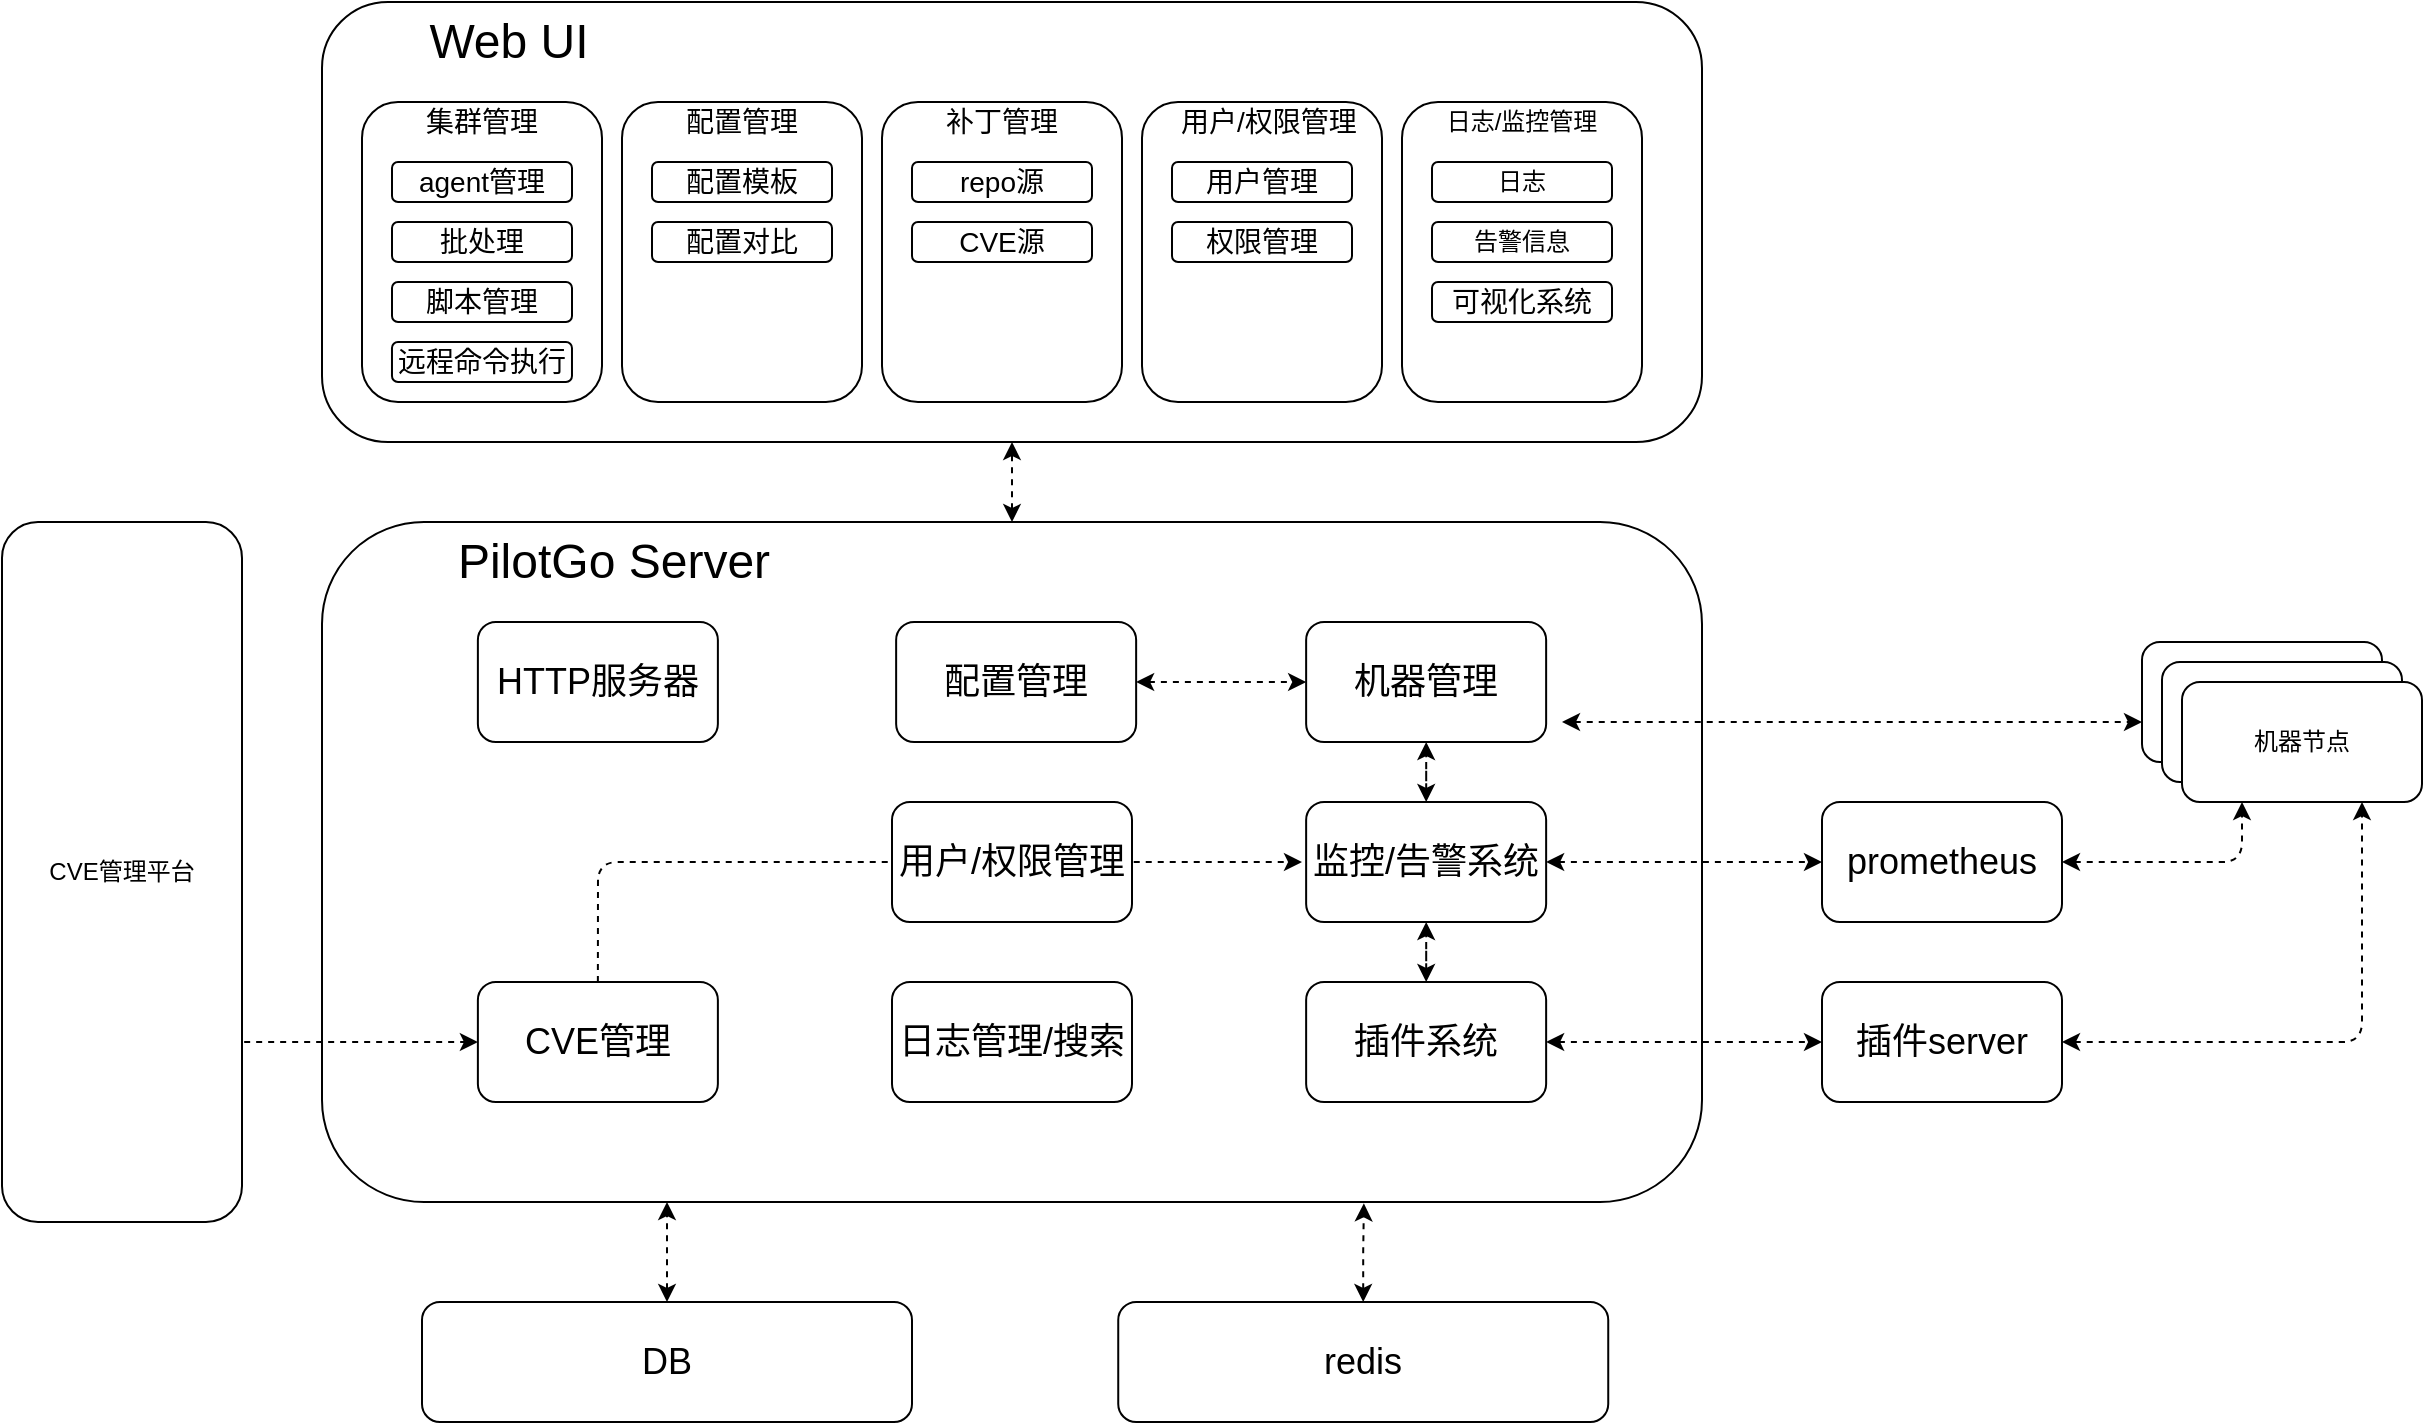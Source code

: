 <mxfile>
    <diagram id="Cgj49A7bfjGqkYli5wpR" name="系统结构">
        <mxGraphModel dx="2040" dy="1228" grid="0" gridSize="10" guides="1" tooltips="1" connect="1" arrows="1" fold="1" page="0" pageScale="1" pageWidth="827" pageHeight="1169" math="0" shadow="0">
            <root>
                <mxCell id="7vVGL3a02I9yQyu0WTu4-0"/>
                <mxCell id="7vVGL3a02I9yQyu0WTu4-1" parent="7vVGL3a02I9yQyu0WTu4-0"/>
                <mxCell id="4ljQ4XchU2g9Ih2wFksv-0" value="" style="rounded=1;whiteSpace=wrap;html=1;" parent="7vVGL3a02I9yQyu0WTu4-1" vertex="1">
                    <mxGeometry x="-430" y="350" width="690" height="340" as="geometry"/>
                </mxCell>
                <mxCell id="4ljQ4XchU2g9Ih2wFksv-1" value="" style="edgeStyle=orthogonalEdgeStyle;rounded=0;orthogonalLoop=1;jettySize=auto;html=1;dashed=1;startArrow=classic;startFill=1;entryX=0.755;entryY=1.002;entryDx=0;entryDy=0;entryPerimeter=0;" parent="7vVGL3a02I9yQyu0WTu4-1" source="4ljQ4XchU2g9Ih2wFksv-2" target="4ljQ4XchU2g9Ih2wFksv-0" edge="1">
                    <mxGeometry relative="1" as="geometry">
                        <mxPoint x="91" y="760" as="targetPoint"/>
                    </mxGeometry>
                </mxCell>
                <mxCell id="4ljQ4XchU2g9Ih2wFksv-2" value="&lt;font style=&quot;font-size: 18px&quot;&gt;redis&lt;/font&gt;" style="rounded=1;whiteSpace=wrap;html=1;" parent="7vVGL3a02I9yQyu0WTu4-1" vertex="1">
                    <mxGeometry x="-31.88" y="740" width="245" height="60" as="geometry"/>
                </mxCell>
                <mxCell id="4ljQ4XchU2g9Ih2wFksv-3" value="agent" style="rounded=1;whiteSpace=wrap;html=1;" parent="7vVGL3a02I9yQyu0WTu4-1" vertex="1">
                    <mxGeometry x="480" y="410" width="120" height="60" as="geometry"/>
                </mxCell>
                <mxCell id="4ljQ4XchU2g9Ih2wFksv-4" value="agent" style="rounded=1;whiteSpace=wrap;html=1;" parent="7vVGL3a02I9yQyu0WTu4-1" vertex="1">
                    <mxGeometry x="490" y="420" width="120" height="60" as="geometry"/>
                </mxCell>
                <mxCell id="4ljQ4XchU2g9Ih2wFksv-5" value="机器节点" style="rounded=1;whiteSpace=wrap;html=1;" parent="7vVGL3a02I9yQyu0WTu4-1" vertex="1">
                    <mxGeometry x="500" y="430" width="120" height="60" as="geometry"/>
                </mxCell>
                <mxCell id="4ljQ4XchU2g9Ih2wFksv-6" value="" style="rounded=1;whiteSpace=wrap;html=1;fillColor=none;" parent="7vVGL3a02I9yQyu0WTu4-1" vertex="1">
                    <mxGeometry x="-430" y="90" width="690" height="220" as="geometry"/>
                </mxCell>
                <mxCell id="4ljQ4XchU2g9Ih2wFksv-7" value="&lt;font style=&quot;font-size: 24px&quot;&gt;Web UI&lt;/font&gt;" style="text;html=1;strokeColor=none;fillColor=none;align=center;verticalAlign=middle;whiteSpace=wrap;rounded=0;" parent="7vVGL3a02I9yQyu0WTu4-1" vertex="1">
                    <mxGeometry x="-393.13" y="100" width="113.13" height="20" as="geometry"/>
                </mxCell>
                <mxCell id="4ljQ4XchU2g9Ih2wFksv-8" value="&lt;font style=&quot;font-size: 18px&quot;&gt;prometheus&lt;/font&gt;" style="rounded=1;whiteSpace=wrap;html=1;" parent="7vVGL3a02I9yQyu0WTu4-1" vertex="1">
                    <mxGeometry x="320" y="490" width="120" height="60" as="geometry"/>
                </mxCell>
                <mxCell id="4ljQ4XchU2g9Ih2wFksv-9" value="CVE管理平台" style="rounded=1;whiteSpace=wrap;html=1;" parent="7vVGL3a02I9yQyu0WTu4-1" vertex="1">
                    <mxGeometry x="-590" y="350" width="120" height="350" as="geometry"/>
                </mxCell>
                <mxCell id="4ljQ4XchU2g9Ih2wFksv-10" value="&lt;font style=&quot;font-size: 18px&quot;&gt;插件server&lt;/font&gt;" style="rounded=1;whiteSpace=wrap;html=1;" parent="7vVGL3a02I9yQyu0WTu4-1" vertex="1">
                    <mxGeometry x="320" y="580" width="120" height="60" as="geometry"/>
                </mxCell>
                <mxCell id="4ljQ4XchU2g9Ih2wFksv-11" value="" style="rounded=1;whiteSpace=wrap;html=1;" parent="7vVGL3a02I9yQyu0WTu4-1" vertex="1">
                    <mxGeometry x="110" y="140" width="120" height="150" as="geometry"/>
                </mxCell>
                <mxCell id="4ljQ4XchU2g9Ih2wFksv-12" value="日志" style="rounded=1;whiteSpace=wrap;html=1;" parent="7vVGL3a02I9yQyu0WTu4-1" vertex="1">
                    <mxGeometry x="125" y="170" width="90" height="20" as="geometry"/>
                </mxCell>
                <mxCell id="4ljQ4XchU2g9Ih2wFksv-13" value="日志/监控管理" style="text;html=1;strokeColor=none;fillColor=none;align=center;verticalAlign=middle;whiteSpace=wrap;rounded=0;" parent="7vVGL3a02I9yQyu0WTu4-1" vertex="1">
                    <mxGeometry x="126.87" y="140" width="86.25" height="20" as="geometry"/>
                </mxCell>
                <mxCell id="4ljQ4XchU2g9Ih2wFksv-14" value="告警信息" style="rounded=1;whiteSpace=wrap;html=1;" parent="7vVGL3a02I9yQyu0WTu4-1" vertex="1">
                    <mxGeometry x="125" y="200" width="90" height="20" as="geometry"/>
                </mxCell>
                <mxCell id="4ljQ4XchU2g9Ih2wFksv-15" value="&lt;font style=&quot;font-size: 14px&quot;&gt;可视化系统&lt;/font&gt;" style="rounded=1;whiteSpace=wrap;html=1;" parent="7vVGL3a02I9yQyu0WTu4-1" vertex="1">
                    <mxGeometry x="125" y="230" width="90" height="20" as="geometry"/>
                </mxCell>
                <mxCell id="4ljQ4XchU2g9Ih2wFksv-16" value="" style="endArrow=classic;startArrow=classic;html=1;dashed=1;" parent="7vVGL3a02I9yQyu0WTu4-1" edge="1">
                    <mxGeometry width="50" height="50" relative="1" as="geometry">
                        <mxPoint x="190" y="450" as="sourcePoint"/>
                        <mxPoint x="480" y="450" as="targetPoint"/>
                    </mxGeometry>
                </mxCell>
                <mxCell id="4ljQ4XchU2g9Ih2wFksv-17" value="" style="rounded=1;whiteSpace=wrap;html=1;" parent="7vVGL3a02I9yQyu0WTu4-1" vertex="1">
                    <mxGeometry x="-20" y="140" width="120" height="150" as="geometry"/>
                </mxCell>
                <mxCell id="4ljQ4XchU2g9Ih2wFksv-18" value="&lt;font style=&quot;font-size: 14px&quot;&gt;用户管理&lt;/font&gt;" style="rounded=1;whiteSpace=wrap;html=1;" parent="7vVGL3a02I9yQyu0WTu4-1" vertex="1">
                    <mxGeometry x="-5" y="170" width="90" height="20" as="geometry"/>
                </mxCell>
                <mxCell id="4ljQ4XchU2g9Ih2wFksv-19" value="&lt;font style=&quot;font-size: 14px&quot;&gt;用户/权限管理&lt;/font&gt;" style="text;html=1;strokeColor=none;fillColor=none;align=center;verticalAlign=middle;whiteSpace=wrap;rounded=0;" parent="7vVGL3a02I9yQyu0WTu4-1" vertex="1">
                    <mxGeometry x="-3.13" y="140" width="93.13" height="20" as="geometry"/>
                </mxCell>
                <mxCell id="4ljQ4XchU2g9Ih2wFksv-20" value="&lt;font style=&quot;font-size: 14px&quot;&gt;权限管理&lt;/font&gt;" style="rounded=1;whiteSpace=wrap;html=1;" parent="7vVGL3a02I9yQyu0WTu4-1" vertex="1">
                    <mxGeometry x="-5" y="200" width="90" height="20" as="geometry"/>
                </mxCell>
                <mxCell id="4ljQ4XchU2g9Ih2wFksv-21" value="" style="rounded=1;whiteSpace=wrap;html=1;" parent="7vVGL3a02I9yQyu0WTu4-1" vertex="1">
                    <mxGeometry x="-150" y="140" width="120" height="150" as="geometry"/>
                </mxCell>
                <mxCell id="4ljQ4XchU2g9Ih2wFksv-22" value="&lt;font style=&quot;font-size: 14px&quot;&gt;repo源&lt;/font&gt;" style="rounded=1;whiteSpace=wrap;html=1;" parent="7vVGL3a02I9yQyu0WTu4-1" vertex="1">
                    <mxGeometry x="-135" y="170" width="90" height="20" as="geometry"/>
                </mxCell>
                <mxCell id="4ljQ4XchU2g9Ih2wFksv-23" value="&lt;font style=&quot;font-size: 14px&quot;&gt;补丁管理&lt;/font&gt;" style="text;html=1;strokeColor=none;fillColor=none;align=center;verticalAlign=middle;whiteSpace=wrap;rounded=0;" parent="7vVGL3a02I9yQyu0WTu4-1" vertex="1">
                    <mxGeometry x="-133.13" y="140" width="86.25" height="20" as="geometry"/>
                </mxCell>
                <mxCell id="4ljQ4XchU2g9Ih2wFksv-24" value="&lt;font style=&quot;font-size: 14px&quot;&gt;CVE源&lt;/font&gt;" style="rounded=1;whiteSpace=wrap;html=1;" parent="7vVGL3a02I9yQyu0WTu4-1" vertex="1">
                    <mxGeometry x="-135" y="200" width="90" height="20" as="geometry"/>
                </mxCell>
                <mxCell id="4ljQ4XchU2g9Ih2wFksv-25" value="" style="rounded=1;whiteSpace=wrap;html=1;" parent="7vVGL3a02I9yQyu0WTu4-1" vertex="1">
                    <mxGeometry x="-280" y="140" width="120" height="150" as="geometry"/>
                </mxCell>
                <mxCell id="4ljQ4XchU2g9Ih2wFksv-26" value="&lt;font style=&quot;font-size: 14px&quot;&gt;配置模板&lt;/font&gt;" style="rounded=1;whiteSpace=wrap;html=1;" parent="7vVGL3a02I9yQyu0WTu4-1" vertex="1">
                    <mxGeometry x="-265" y="170" width="90" height="20" as="geometry"/>
                </mxCell>
                <mxCell id="4ljQ4XchU2g9Ih2wFksv-27" value="&lt;font style=&quot;font-size: 14px&quot;&gt;配置管理&lt;/font&gt;" style="text;html=1;strokeColor=none;fillColor=none;align=center;verticalAlign=middle;whiteSpace=wrap;rounded=0;" parent="7vVGL3a02I9yQyu0WTu4-1" vertex="1">
                    <mxGeometry x="-263.13" y="140" width="86.25" height="20" as="geometry"/>
                </mxCell>
                <mxCell id="4ljQ4XchU2g9Ih2wFksv-28" value="&lt;font style=&quot;font-size: 14px&quot;&gt;配置对比&lt;/font&gt;" style="rounded=1;whiteSpace=wrap;html=1;" parent="7vVGL3a02I9yQyu0WTu4-1" vertex="1">
                    <mxGeometry x="-265" y="200" width="90" height="20" as="geometry"/>
                </mxCell>
                <mxCell id="4ljQ4XchU2g9Ih2wFksv-29" value="" style="rounded=1;whiteSpace=wrap;html=1;" parent="7vVGL3a02I9yQyu0WTu4-1" vertex="1">
                    <mxGeometry x="-410" y="140" width="120" height="150" as="geometry"/>
                </mxCell>
                <mxCell id="4ljQ4XchU2g9Ih2wFksv-30" value="&lt;font style=&quot;font-size: 14px&quot;&gt;agent管理&lt;/font&gt;" style="rounded=1;whiteSpace=wrap;html=1;" parent="7vVGL3a02I9yQyu0WTu4-1" vertex="1">
                    <mxGeometry x="-395" y="170" width="90" height="20" as="geometry"/>
                </mxCell>
                <mxCell id="4ljQ4XchU2g9Ih2wFksv-31" value="&lt;font style=&quot;font-size: 14px&quot;&gt;集群管理&lt;/font&gt;" style="text;html=1;strokeColor=none;fillColor=none;align=center;verticalAlign=middle;whiteSpace=wrap;rounded=0;" parent="7vVGL3a02I9yQyu0WTu4-1" vertex="1">
                    <mxGeometry x="-393.13" y="140" width="86.25" height="20" as="geometry"/>
                </mxCell>
                <mxCell id="4ljQ4XchU2g9Ih2wFksv-32" value="&lt;font style=&quot;font-size: 14px&quot;&gt;批处理&lt;/font&gt;" style="rounded=1;whiteSpace=wrap;html=1;" parent="7vVGL3a02I9yQyu0WTu4-1" vertex="1">
                    <mxGeometry x="-395" y="200" width="90" height="20" as="geometry"/>
                </mxCell>
                <mxCell id="4ljQ4XchU2g9Ih2wFksv-33" value="&lt;font style=&quot;font-size: 14px&quot;&gt;脚本管理&lt;/font&gt;" style="rounded=1;whiteSpace=wrap;html=1;" parent="7vVGL3a02I9yQyu0WTu4-1" vertex="1">
                    <mxGeometry x="-395" y="230" width="90" height="20" as="geometry"/>
                </mxCell>
                <mxCell id="4ljQ4XchU2g9Ih2wFksv-34" value="&lt;font style=&quot;font-size: 14px&quot;&gt;远程命令执行&lt;/font&gt;" style="rounded=1;whiteSpace=wrap;html=1;" parent="7vVGL3a02I9yQyu0WTu4-1" vertex="1">
                    <mxGeometry x="-395.01" y="260" width="90" height="20" as="geometry"/>
                </mxCell>
                <mxCell id="4ljQ4XchU2g9Ih2wFksv-35" value="" style="edgeStyle=orthogonalEdgeStyle;rounded=0;orthogonalLoop=1;jettySize=auto;html=1;dashed=1;startArrow=classic;startFill=1;entryX=0.25;entryY=1;entryDx=0;entryDy=0;" parent="7vVGL3a02I9yQyu0WTu4-1" source="4ljQ4XchU2g9Ih2wFksv-36" target="4ljQ4XchU2g9Ih2wFksv-0" edge="1">
                    <mxGeometry relative="1" as="geometry"/>
                </mxCell>
                <mxCell id="4ljQ4XchU2g9Ih2wFksv-36" value="&lt;font style=&quot;font-size: 18px&quot;&gt;DB&lt;/font&gt;" style="rounded=1;whiteSpace=wrap;html=1;" parent="7vVGL3a02I9yQyu0WTu4-1" vertex="1">
                    <mxGeometry x="-380" y="740" width="245" height="60" as="geometry"/>
                </mxCell>
                <mxCell id="4ljQ4XchU2g9Ih2wFksv-37" value="&lt;font style=&quot;font-size: 24px&quot;&gt;PilotGo Server&lt;/font&gt;" style="text;html=1;strokeColor=none;fillColor=none;align=center;verticalAlign=middle;whiteSpace=wrap;rounded=0;" parent="7vVGL3a02I9yQyu0WTu4-1" vertex="1">
                    <mxGeometry x="-378.13" y="360" width="188" height="20" as="geometry"/>
                </mxCell>
                <mxCell id="4ljQ4XchU2g9Ih2wFksv-38" value="&lt;font style=&quot;font-size: 18px&quot;&gt;CVE管理&lt;/font&gt;" style="rounded=1;whiteSpace=wrap;html=1;fillColor=none;" parent="7vVGL3a02I9yQyu0WTu4-1" vertex="1">
                    <mxGeometry x="-352.06" y="580" width="120" height="60" as="geometry"/>
                </mxCell>
                <mxCell id="4ljQ4XchU2g9Ih2wFksv-39" value="&lt;font style=&quot;font-size: 18px&quot;&gt;机器管理&lt;/font&gt;" style="rounded=1;whiteSpace=wrap;html=1;fillColor=none;" parent="7vVGL3a02I9yQyu0WTu4-1" vertex="1">
                    <mxGeometry x="62.07" y="400" width="120" height="60" as="geometry"/>
                </mxCell>
                <mxCell id="4ljQ4XchU2g9Ih2wFksv-40" value="&lt;font style=&quot;font-size: 18px&quot;&gt;配置管理&lt;/font&gt;" style="rounded=1;whiteSpace=wrap;html=1;fillColor=none;" parent="7vVGL3a02I9yQyu0WTu4-1" vertex="1">
                    <mxGeometry x="-142.93" y="400" width="120" height="60" as="geometry"/>
                </mxCell>
                <mxCell id="4ljQ4XchU2g9Ih2wFksv-41" value="" style="edgeStyle=orthogonalEdgeStyle;rounded=0;orthogonalLoop=1;jettySize=auto;html=1;dashed=1;startArrow=classic;startFill=1;" parent="7vVGL3a02I9yQyu0WTu4-1" source="4ljQ4XchU2g9Ih2wFksv-42" target="4ljQ4XchU2g9Ih2wFksv-45" edge="1">
                    <mxGeometry relative="1" as="geometry"/>
                </mxCell>
                <mxCell id="4ljQ4XchU2g9Ih2wFksv-42" value="&lt;font style=&quot;font-size: 18px&quot;&gt;插件系统&lt;/font&gt;" style="rounded=1;whiteSpace=wrap;html=1;fillColor=none;" parent="7vVGL3a02I9yQyu0WTu4-1" vertex="1">
                    <mxGeometry x="62.07" y="580" width="120" height="60" as="geometry"/>
                </mxCell>
                <mxCell id="4ljQ4XchU2g9Ih2wFksv-43" value="&lt;font style=&quot;font-size: 18px&quot;&gt;HTTP服务器&lt;/font&gt;" style="rounded=1;whiteSpace=wrap;html=1;fillColor=none;" parent="7vVGL3a02I9yQyu0WTu4-1" vertex="1">
                    <mxGeometry x="-352.06" y="400" width="120" height="60" as="geometry"/>
                </mxCell>
                <mxCell id="4ljQ4XchU2g9Ih2wFksv-44" value="" style="edgeStyle=orthogonalEdgeStyle;rounded=0;orthogonalLoop=1;jettySize=auto;html=1;dashed=1;startArrow=classic;startFill=1;" parent="7vVGL3a02I9yQyu0WTu4-1" source="4ljQ4XchU2g9Ih2wFksv-45" target="4ljQ4XchU2g9Ih2wFksv-39" edge="1">
                    <mxGeometry relative="1" as="geometry"/>
                </mxCell>
                <mxCell id="4ljQ4XchU2g9Ih2wFksv-45" value="&lt;font style=&quot;font-size: 18px&quot;&gt;监控/告警系统&lt;/font&gt;" style="rounded=1;whiteSpace=wrap;html=1;fillColor=none;" parent="7vVGL3a02I9yQyu0WTu4-1" vertex="1">
                    <mxGeometry x="62.07" y="490" width="120" height="60" as="geometry"/>
                </mxCell>
                <mxCell id="4ljQ4XchU2g9Ih2wFksv-46" value="" style="endArrow=classic;startArrow=classic;html=1;entryX=0.25;entryY=1;entryDx=0;entryDy=0;exitX=1;exitY=0.5;exitDx=0;exitDy=0;dashed=1;" parent="7vVGL3a02I9yQyu0WTu4-1" source="4ljQ4XchU2g9Ih2wFksv-8" target="4ljQ4XchU2g9Ih2wFksv-5" edge="1">
                    <mxGeometry width="50" height="50" relative="1" as="geometry">
                        <mxPoint x="450" y="570" as="sourcePoint"/>
                        <mxPoint x="430" y="460" as="targetPoint"/>
                        <Array as="points">
                            <mxPoint x="530" y="520"/>
                        </Array>
                    </mxGeometry>
                </mxCell>
                <mxCell id="4ljQ4XchU2g9Ih2wFksv-47" value="" style="endArrow=classic;startArrow=classic;html=1;entryX=0.75;entryY=1;entryDx=0;entryDy=0;exitX=1;exitY=0.5;exitDx=0;exitDy=0;dashed=1;" parent="7vVGL3a02I9yQyu0WTu4-1" source="4ljQ4XchU2g9Ih2wFksv-10" target="4ljQ4XchU2g9Ih2wFksv-5" edge="1">
                    <mxGeometry width="50" height="50" relative="1" as="geometry">
                        <mxPoint x="440" y="680" as="sourcePoint"/>
                        <mxPoint x="540" y="605" as="targetPoint"/>
                        <Array as="points">
                            <mxPoint x="590" y="610"/>
                        </Array>
                    </mxGeometry>
                </mxCell>
                <mxCell id="4ljQ4XchU2g9Ih2wFksv-48" value="" style="endArrow=classic;startArrow=classic;html=1;dashed=1;exitX=1;exitY=0.5;exitDx=0;exitDy=0;entryX=0;entryY=0.5;entryDx=0;entryDy=0;" parent="7vVGL3a02I9yQyu0WTu4-1" source="4ljQ4XchU2g9Ih2wFksv-45" target="4ljQ4XchU2g9Ih2wFksv-8" edge="1">
                    <mxGeometry width="50" height="50" relative="1" as="geometry">
                        <mxPoint x="290" y="555" as="sourcePoint"/>
                        <mxPoint x="320" y="565" as="targetPoint"/>
                    </mxGeometry>
                </mxCell>
                <mxCell id="4ljQ4XchU2g9Ih2wFksv-49" value="" style="endArrow=classic;startArrow=classic;html=1;dashed=1;entryX=0;entryY=0.5;entryDx=0;entryDy=0;exitX=1;exitY=0.5;exitDx=0;exitDy=0;" parent="7vVGL3a02I9yQyu0WTu4-1" source="4ljQ4XchU2g9Ih2wFksv-42" target="4ljQ4XchU2g9Ih2wFksv-10" edge="1">
                    <mxGeometry width="50" height="50" relative="1" as="geometry">
                        <mxPoint x="270" y="680" as="sourcePoint"/>
                        <mxPoint x="320" y="680" as="targetPoint"/>
                    </mxGeometry>
                </mxCell>
                <mxCell id="4ljQ4XchU2g9Ih2wFksv-50" value="" style="endArrow=classic;html=1;entryX=0;entryY=0.5;entryDx=0;entryDy=0;dashed=1;exitX=1.009;exitY=0.743;exitDx=0;exitDy=0;exitPerimeter=0;" parent="7vVGL3a02I9yQyu0WTu4-1" source="4ljQ4XchU2g9Ih2wFksv-9" target="4ljQ4XchU2g9Ih2wFksv-38" edge="1">
                    <mxGeometry width="50" height="50" relative="1" as="geometry">
                        <mxPoint x="-490" y="650" as="sourcePoint"/>
                        <mxPoint x="-150" y="500" as="targetPoint"/>
                    </mxGeometry>
                </mxCell>
                <mxCell id="4ljQ4XchU2g9Ih2wFksv-51" value="" style="endArrow=classic;startArrow=classic;html=1;dashed=1;exitX=0.5;exitY=0;exitDx=0;exitDy=0;entryX=0.5;entryY=1;entryDx=0;entryDy=0;" parent="7vVGL3a02I9yQyu0WTu4-1" source="4ljQ4XchU2g9Ih2wFksv-0" target="4ljQ4XchU2g9Ih2wFksv-6" edge="1">
                    <mxGeometry width="50" height="50" relative="1" as="geometry">
                        <mxPoint x="-130" y="360" as="sourcePoint"/>
                        <mxPoint x="-80" y="310" as="targetPoint"/>
                    </mxGeometry>
                </mxCell>
                <mxCell id="4ljQ4XchU2g9Ih2wFksv-52" value="" style="endArrow=classic;html=1;dashed=1;entryX=0;entryY=0.5;entryDx=0;entryDy=0;exitX=1;exitY=0.5;exitDx=0;exitDy=0;startArrow=classic;startFill=1;" parent="7vVGL3a02I9yQyu0WTu4-1" source="4ljQ4XchU2g9Ih2wFksv-40" target="4ljQ4XchU2g9Ih2wFksv-39" edge="1">
                    <mxGeometry width="50" height="50" relative="1" as="geometry">
                        <mxPoint x="-77.93" y="520" as="sourcePoint"/>
                        <mxPoint x="-27.93" y="470" as="targetPoint"/>
                    </mxGeometry>
                </mxCell>
                <mxCell id="4ljQ4XchU2g9Ih2wFksv-53" value="&lt;span style=&quot;font-size: 18px&quot;&gt;日志管理/搜索&lt;/span&gt;" style="rounded=1;whiteSpace=wrap;html=1;fillColor=none;" parent="7vVGL3a02I9yQyu0WTu4-1" vertex="1">
                    <mxGeometry x="-145" y="580" width="120" height="60" as="geometry"/>
                </mxCell>
                <mxCell id="4ljQ4XchU2g9Ih2wFksv-54" value="" style="endArrow=classic;html=1;dashed=1;exitX=0.5;exitY=0;exitDx=0;exitDy=0;" parent="7vVGL3a02I9yQyu0WTu4-1" source="4ljQ4XchU2g9Ih2wFksv-38" edge="1">
                    <mxGeometry width="50" height="50" relative="1" as="geometry">
                        <mxPoint x="-320" y="580" as="sourcePoint"/>
                        <mxPoint x="60" y="520" as="targetPoint"/>
                        <Array as="points">
                            <mxPoint x="-292" y="520"/>
                        </Array>
                    </mxGeometry>
                </mxCell>
                <mxCell id="4ljQ4XchU2g9Ih2wFksv-55" value="&lt;font style=&quot;font-size: 18px&quot;&gt;用户/权限管理&lt;/font&gt;" style="rounded=1;whiteSpace=wrap;html=1;" parent="7vVGL3a02I9yQyu0WTu4-1" vertex="1">
                    <mxGeometry x="-145" y="490" width="120" height="60" as="geometry"/>
                </mxCell>
            </root>
        </mxGraphModel>
    </diagram>
    <diagram id="TJyzLaj4bZR0JuqLa_57" name="插件工作原理">
        <mxGraphModel dx="2274" dy="6459" grid="0" gridSize="10" guides="1" tooltips="1" connect="1" arrows="1" fold="1" page="1" pageScale="1" pageWidth="827" pageHeight="1169" math="0" shadow="0">
            <root>
                <mxCell id="SxdtRO2RaBhfFivoQGtF-0"/>
                <mxCell id="SxdtRO2RaBhfFivoQGtF-1" parent="SxdtRO2RaBhfFivoQGtF-0"/>
                <mxCell id="oXh7gr-qvt198eGEJ_Pb-16" value="" style="rounded=1;whiteSpace=wrap;html=1;fillColor=#ffffff;" parent="SxdtRO2RaBhfFivoQGtF-1" vertex="1">
                    <mxGeometry x="-1460" y="-5170" width="480" height="140" as="geometry"/>
                </mxCell>
                <mxCell id="oXh7gr-qvt198eGEJ_Pb-31" value="" style="rounded=1;whiteSpace=wrap;html=1;fillColor=#ffffff;" parent="SxdtRO2RaBhfFivoQGtF-1" vertex="1">
                    <mxGeometry x="-1450" y="-5160" width="480" height="140" as="geometry"/>
                </mxCell>
                <mxCell id="oXh7gr-qvt198eGEJ_Pb-32" value="" style="rounded=1;whiteSpace=wrap;html=1;fillColor=#ffffff;" parent="SxdtRO2RaBhfFivoQGtF-1" vertex="1">
                    <mxGeometry x="-1440" y="-5150" width="480" height="140" as="geometry"/>
                </mxCell>
                <mxCell id="oXh7gr-qvt198eGEJ_Pb-3" value="" style="rounded=1;whiteSpace=wrap;html=1;fillColor=none;" parent="SxdtRO2RaBhfFivoQGtF-1" vertex="1">
                    <mxGeometry x="-1560" y="-5610" width="442.5" height="410" as="geometry"/>
                </mxCell>
                <mxCell id="oXh7gr-qvt198eGEJ_Pb-2" value="" style="edgeStyle=orthogonalEdgeStyle;rounded=0;orthogonalLoop=1;jettySize=auto;html=1;startArrow=none;startFill=0;" parent="SxdtRO2RaBhfFivoQGtF-1" source="oXh7gr-qvt198eGEJ_Pb-0" target="oXh7gr-qvt198eGEJ_Pb-1" edge="1">
                    <mxGeometry relative="1" as="geometry"/>
                </mxCell>
                <mxCell id="oXh7gr-qvt198eGEJ_Pb-0" value="&lt;font style=&quot;font-size: 24px&quot;&gt;web UI&lt;/font&gt;" style="rounded=1;whiteSpace=wrap;html=1;fillColor=#ffffff;" parent="SxdtRO2RaBhfFivoQGtF-1" vertex="1">
                    <mxGeometry x="-1430" y="-5710" width="220" height="60" as="geometry"/>
                </mxCell>
                <mxCell id="oXh7gr-qvt198eGEJ_Pb-1" value="&lt;font style=&quot;font-size: 24px&quot;&gt;Http Server&lt;/font&gt;" style="rounded=1;whiteSpace=wrap;html=1;fillColor=#ffffff;" parent="SxdtRO2RaBhfFivoQGtF-1" vertex="1">
                    <mxGeometry x="-1425" y="-5570" width="210" height="60" as="geometry"/>
                </mxCell>
                <mxCell id="oXh7gr-qvt198eGEJ_Pb-4" value="&lt;span style=&quot;font-size: 24px&quot;&gt;Handler&lt;/span&gt;" style="rounded=1;whiteSpace=wrap;html=1;fillColor=#ffffff;" parent="SxdtRO2RaBhfFivoQGtF-1" vertex="1">
                    <mxGeometry x="-1500" y="-5420" width="120" height="60" as="geometry"/>
                </mxCell>
                <mxCell id="oXh7gr-qvt198eGEJ_Pb-6" value="&lt;span style=&quot;font-size: 24px&quot;&gt;Handler&lt;/span&gt;" style="rounded=1;whiteSpace=wrap;html=1;fillColor=#ffffff;" parent="SxdtRO2RaBhfFivoQGtF-1" vertex="1">
                    <mxGeometry x="-1490" y="-5410" width="120" height="60" as="geometry"/>
                </mxCell>
                <mxCell id="oXh7gr-qvt198eGEJ_Pb-7" value="&lt;span style=&quot;font-size: 24px&quot;&gt;Handler&lt;/span&gt;" style="rounded=1;whiteSpace=wrap;html=1;fillColor=#ffffff;" parent="SxdtRO2RaBhfFivoQGtF-1" vertex="1">
                    <mxGeometry x="-1480" y="-5400" width="120" height="60" as="geometry"/>
                </mxCell>
                <mxCell id="oXh7gr-qvt198eGEJ_Pb-13" value="&lt;font style=&quot;font-size: 24px&quot;&gt;Proxy&lt;/font&gt;" style="rounded=1;whiteSpace=wrap;html=1;fillColor=#ffffff;" parent="SxdtRO2RaBhfFivoQGtF-1" vertex="1">
                    <mxGeometry x="-1280" y="-5410" width="120" height="60" as="geometry"/>
                </mxCell>
                <mxCell id="oXh7gr-qvt198eGEJ_Pb-15" value="&lt;font style=&quot;font-size: 24px&quot;&gt;Plugin Server&lt;/font&gt;" style="rounded=1;whiteSpace=wrap;html=1;fillColor=#ffffff;" parent="SxdtRO2RaBhfFivoQGtF-1" vertex="1">
                    <mxGeometry x="-1070" y="-5445" width="170" height="130" as="geometry"/>
                </mxCell>
                <mxCell id="oXh7gr-qvt198eGEJ_Pb-19" value="&lt;font style=&quot;font-size: 24px&quot;&gt;PilotGo Agent&lt;/font&gt;" style="rounded=1;whiteSpace=wrap;html=1;fillColor=#ffffff;" parent="SxdtRO2RaBhfFivoQGtF-1" vertex="1">
                    <mxGeometry x="-1390" y="-5120" width="140" height="60" as="geometry"/>
                </mxCell>
                <mxCell id="oXh7gr-qvt198eGEJ_Pb-20" value="&lt;font style=&quot;font-size: 24px&quot;&gt;PilotGo-plugin Agent&lt;/font&gt;" style="rounded=1;whiteSpace=wrap;html=1;fillColor=#ffffff;dashed=1;" parent="SxdtRO2RaBhfFivoQGtF-1" vertex="1">
                    <mxGeometry x="-1180" y="-5120" width="160" height="60" as="geometry"/>
                </mxCell>
                <mxCell id="oXh7gr-qvt198eGEJ_Pb-21" value="" style="endArrow=classic;html=1;exitX=0.25;exitY=1;exitDx=0;exitDy=0;entryX=0.5;entryY=0;entryDx=0;entryDy=0;" parent="SxdtRO2RaBhfFivoQGtF-1" source="oXh7gr-qvt198eGEJ_Pb-1" target="oXh7gr-qvt198eGEJ_Pb-4" edge="1">
                    <mxGeometry width="50" height="50" relative="1" as="geometry">
                        <mxPoint x="-1260" y="-5290" as="sourcePoint"/>
                        <mxPoint x="-1210" y="-5340" as="targetPoint"/>
                    </mxGeometry>
                </mxCell>
                <mxCell id="oXh7gr-qvt198eGEJ_Pb-22" value="" style="endArrow=classic;html=1;exitX=0.75;exitY=1;exitDx=0;exitDy=0;" parent="SxdtRO2RaBhfFivoQGtF-1" source="oXh7gr-qvt198eGEJ_Pb-1" edge="1">
                    <mxGeometry width="50" height="50" relative="1" as="geometry">
                        <mxPoint x="-1260" y="-5290" as="sourcePoint"/>
                        <mxPoint x="-1220" y="-5410" as="targetPoint"/>
                    </mxGeometry>
                </mxCell>
                <mxCell id="oXh7gr-qvt198eGEJ_Pb-24" value="" style="endArrow=classic;startArrow=classic;html=1;entryX=0;entryY=0.5;entryDx=0;entryDy=0;" parent="SxdtRO2RaBhfFivoQGtF-1" target="oXh7gr-qvt198eGEJ_Pb-15" edge="1">
                    <mxGeometry width="50" height="50" relative="1" as="geometry">
                        <mxPoint x="-1160" y="-5380" as="sourcePoint"/>
                        <mxPoint x="-1060" y="-5350" as="targetPoint"/>
                    </mxGeometry>
                </mxCell>
                <mxCell id="oXh7gr-qvt198eGEJ_Pb-25" value="" style="endArrow=classic;startArrow=classic;html=1;entryX=0.5;entryY=1;entryDx=0;entryDy=0;exitX=0.5;exitY=0;exitDx=0;exitDy=0;dashed=1;" parent="SxdtRO2RaBhfFivoQGtF-1" source="oXh7gr-qvt198eGEJ_Pb-20" target="oXh7gr-qvt198eGEJ_Pb-15" edge="1">
                    <mxGeometry width="50" height="50" relative="1" as="geometry">
                        <mxPoint x="-1030" y="-5220" as="sourcePoint"/>
                        <mxPoint x="-980" y="-5270" as="targetPoint"/>
                    </mxGeometry>
                </mxCell>
                <mxCell id="oXh7gr-qvt198eGEJ_Pb-26" value="&lt;font style=&quot;font-size: 24px&quot;&gt;Agent Manager&lt;/font&gt;" style="rounded=1;whiteSpace=wrap;html=1;fillColor=#ffffff;" parent="SxdtRO2RaBhfFivoQGtF-1" vertex="1">
                    <mxGeometry x="-1490" y="-5300" width="120" height="60" as="geometry"/>
                </mxCell>
                <mxCell id="oXh7gr-qvt198eGEJ_Pb-27" value="" style="endArrow=classic;startArrow=classic;html=1;entryX=0.5;entryY=1;entryDx=0;entryDy=0;exitX=0.5;exitY=0;exitDx=0;exitDy=0;" parent="SxdtRO2RaBhfFivoQGtF-1" source="oXh7gr-qvt198eGEJ_Pb-19" target="oXh7gr-qvt198eGEJ_Pb-26" edge="1">
                    <mxGeometry width="50" height="50" relative="1" as="geometry">
                        <mxPoint x="-1460" y="-5190" as="sourcePoint"/>
                        <mxPoint x="-1410" y="-5240" as="targetPoint"/>
                    </mxGeometry>
                </mxCell>
                <mxCell id="oXh7gr-qvt198eGEJ_Pb-28" value="" style="endArrow=classic;startArrow=classic;html=1;entryX=0.416;entryY=0.997;entryDx=0;entryDy=0;exitX=0.5;exitY=0;exitDx=0;exitDy=0;entryPerimeter=0;" parent="SxdtRO2RaBhfFivoQGtF-1" source="oXh7gr-qvt198eGEJ_Pb-26" target="oXh7gr-qvt198eGEJ_Pb-7" edge="1">
                    <mxGeometry width="50" height="50" relative="1" as="geometry">
                        <mxPoint x="-1430" y="-5290" as="sourcePoint"/>
                        <mxPoint x="-1200" y="-5310" as="targetPoint"/>
                    </mxGeometry>
                </mxCell>
                <mxCell id="oXh7gr-qvt198eGEJ_Pb-29" value="&lt;font style=&quot;font-size: 24px&quot;&gt;PilotGo&lt;br&gt;Server&lt;/font&gt;" style="text;html=1;strokeColor=none;fillColor=none;align=center;verticalAlign=middle;whiteSpace=wrap;rounded=0;" parent="SxdtRO2RaBhfFivoQGtF-1" vertex="1">
                    <mxGeometry x="-1520" y="-5550" width="40" height="20" as="geometry"/>
                </mxCell>
                <mxCell id="oXh7gr-qvt198eGEJ_Pb-33" value="&lt;font style=&quot;font-size: 24px&quot;&gt;主机&lt;br&gt;&lt;/font&gt;" style="text;html=1;strokeColor=none;fillColor=none;align=center;verticalAlign=middle;whiteSpace=wrap;rounded=0;" parent="SxdtRO2RaBhfFivoQGtF-1" vertex="1">
                    <mxGeometry x="-1322.5" y="-5050" width="225" height="20" as="geometry"/>
                </mxCell>
            </root>
        </mxGraphModel>
    </diagram>
    <diagram id="KLdyid5Oskcfk2uDSqWU" name="组织树管理">
        <mxGraphModel dx="620" dy="614" grid="0" gridSize="10" guides="1" tooltips="1" connect="1" arrows="1" fold="1" page="0" pageScale="1" pageWidth="827" pageHeight="1169" math="0" shadow="0">
            <root>
                <mxCell id="e1kBW99ZJDqVR36jQM3q-0"/>
                <mxCell id="e1kBW99ZJDqVR36jQM3q-1" parent="e1kBW99ZJDqVR36jQM3q-0"/>
                <mxCell id="e1kBW99ZJDqVR36jQM3q-12" value="" style="edgeStyle=orthogonalEdgeStyle;rounded=0;orthogonalLoop=1;jettySize=auto;html=1;startArrow=none;startFill=0;" parent="e1kBW99ZJDqVR36jQM3q-1" source="e1kBW99ZJDqVR36jQM3q-9" target="e1kBW99ZJDqVR36jQM3q-11" edge="1">
                    <mxGeometry relative="1" as="geometry"/>
                </mxCell>
                <mxCell id="e1kBW99ZJDqVR36jQM3q-9" value="root" style="rounded=1;whiteSpace=wrap;html=1;fillColor=#ffffff;dashed=1;" parent="e1kBW99ZJDqVR36jQM3q-1" vertex="1">
                    <mxGeometry x="200" y="120" width="120" height="40" as="geometry"/>
                </mxCell>
                <mxCell id="e1kBW99ZJDqVR36jQM3q-11" value="部门1" style="rounded=1;whiteSpace=wrap;html=1;fillColor=#ffffff;" parent="e1kBW99ZJDqVR36jQM3q-1" vertex="1">
                    <mxGeometry x="360" y="120" width="120" height="40" as="geometry"/>
                </mxCell>
                <mxCell id="e1kBW99ZJDqVR36jQM3q-13" value="部门2" style="rounded=1;whiteSpace=wrap;html=1;fillColor=#ffffff;" parent="e1kBW99ZJDqVR36jQM3q-1" vertex="1">
                    <mxGeometry x="360" y="200" width="120" height="40" as="geometry"/>
                </mxCell>
                <mxCell id="e1kBW99ZJDqVR36jQM3q-16" value="" style="edgeStyle=orthogonalEdgeStyle;rounded=0;orthogonalLoop=1;jettySize=auto;html=1;startArrow=none;startFill=0;" parent="e1kBW99ZJDqVR36jQM3q-1" source="e1kBW99ZJDqVR36jQM3q-14" target="e1kBW99ZJDqVR36jQM3q-15" edge="1">
                    <mxGeometry relative="1" as="geometry"/>
                </mxCell>
                <mxCell id="e1kBW99ZJDqVR36jQM3q-14" value="部门3" style="rounded=1;whiteSpace=wrap;html=1;fillColor=#ffffff;" parent="e1kBW99ZJDqVR36jQM3q-1" vertex="1">
                    <mxGeometry x="360" y="280" width="120" height="40" as="geometry"/>
                </mxCell>
                <mxCell id="e1kBW99ZJDqVR36jQM3q-18" value="" style="edgeStyle=orthogonalEdgeStyle;rounded=0;orthogonalLoop=1;jettySize=auto;html=1;startArrow=none;startFill=0;" parent="e1kBW99ZJDqVR36jQM3q-1" source="e1kBW99ZJDqVR36jQM3q-15" target="e1kBW99ZJDqVR36jQM3q-17" edge="1">
                    <mxGeometry relative="1" as="geometry"/>
                </mxCell>
                <mxCell id="e1kBW99ZJDqVR36jQM3q-15" value="项目1" style="rounded=1;whiteSpace=wrap;html=1;fillColor=#ffffff;" parent="e1kBW99ZJDqVR36jQM3q-1" vertex="1">
                    <mxGeometry x="520" y="280" width="120" height="40" as="geometry"/>
                </mxCell>
                <mxCell id="e1kBW99ZJDqVR36jQM3q-28" value="" style="edgeStyle=orthogonalEdgeStyle;rounded=0;orthogonalLoop=1;jettySize=auto;html=1;startArrow=none;startFill=0;" parent="e1kBW99ZJDqVR36jQM3q-1" source="e1kBW99ZJDqVR36jQM3q-17" target="e1kBW99ZJDqVR36jQM3q-27" edge="1">
                    <mxGeometry relative="1" as="geometry"/>
                </mxCell>
                <mxCell id="e1kBW99ZJDqVR36jQM3q-17" value="开发环境" style="rounded=1;whiteSpace=wrap;html=1;fillColor=#ffffff;" parent="e1kBW99ZJDqVR36jQM3q-1" vertex="1">
                    <mxGeometry x="680" y="280" width="120" height="40" as="geometry"/>
                </mxCell>
                <mxCell id="e1kBW99ZJDqVR36jQM3q-19" value="测试环境" style="rounded=1;whiteSpace=wrap;html=1;fillColor=#ffffff;" parent="e1kBW99ZJDqVR36jQM3q-1" vertex="1">
                    <mxGeometry x="680" y="340" width="120" height="40" as="geometry"/>
                </mxCell>
                <mxCell id="e1kBW99ZJDqVR36jQM3q-20" value="生产环境" style="rounded=1;whiteSpace=wrap;html=1;fillColor=#ffffff;" parent="e1kBW99ZJDqVR36jQM3q-1" vertex="1">
                    <mxGeometry x="680" y="400" width="120" height="40" as="geometry"/>
                </mxCell>
                <mxCell id="e1kBW99ZJDqVR36jQM3q-22" value="" style="endArrow=classic;html=1;entryX=0;entryY=0.5;entryDx=0;entryDy=0;" parent="e1kBW99ZJDqVR36jQM3q-1" target="e1kBW99ZJDqVR36jQM3q-20" edge="1">
                    <mxGeometry width="50" height="50" relative="1" as="geometry">
                        <mxPoint x="660" y="300" as="sourcePoint"/>
                        <mxPoint x="620" y="310" as="targetPoint"/>
                        <Array as="points">
                            <mxPoint x="660" y="420"/>
                        </Array>
                    </mxGeometry>
                </mxCell>
                <mxCell id="e1kBW99ZJDqVR36jQM3q-23" value="" style="endArrow=classic;html=1;entryX=0;entryY=0.5;entryDx=0;entryDy=0;" parent="e1kBW99ZJDqVR36jQM3q-1" target="e1kBW99ZJDqVR36jQM3q-19" edge="1">
                    <mxGeometry width="50" height="50" relative="1" as="geometry">
                        <mxPoint x="660" y="360" as="sourcePoint"/>
                        <mxPoint x="650" y="330" as="targetPoint"/>
                    </mxGeometry>
                </mxCell>
                <mxCell id="e1kBW99ZJDqVR36jQM3q-24" value="" style="endArrow=classic;html=1;entryX=0;entryY=0.5;entryDx=0;entryDy=0;" parent="e1kBW99ZJDqVR36jQM3q-1" target="e1kBW99ZJDqVR36jQM3q-14" edge="1">
                    <mxGeometry width="50" height="50" relative="1" as="geometry">
                        <mxPoint x="340" y="140" as="sourcePoint"/>
                        <mxPoint x="600" y="250" as="targetPoint"/>
                        <Array as="points">
                            <mxPoint x="340" y="300"/>
                        </Array>
                    </mxGeometry>
                </mxCell>
                <mxCell id="e1kBW99ZJDqVR36jQM3q-25" value="" style="endArrow=classic;html=1;entryX=0;entryY=0.5;entryDx=0;entryDy=0;" parent="e1kBW99ZJDqVR36jQM3q-1" target="e1kBW99ZJDqVR36jQM3q-13" edge="1">
                    <mxGeometry width="50" height="50" relative="1" as="geometry">
                        <mxPoint x="340" y="220" as="sourcePoint"/>
                        <mxPoint x="600" y="250" as="targetPoint"/>
                    </mxGeometry>
                </mxCell>
                <mxCell id="e1kBW99ZJDqVR36jQM3q-27" value="主机" style="rounded=1;whiteSpace=wrap;html=1;fillColor=#ffffff;" parent="e1kBW99ZJDqVR36jQM3q-1" vertex="1">
                    <mxGeometry x="840" y="280" width="120" height="40" as="geometry"/>
                </mxCell>
                <mxCell id="e1kBW99ZJDqVR36jQM3q-29" value="主机" style="rounded=1;whiteSpace=wrap;html=1;fillColor=#ffffff;" parent="e1kBW99ZJDqVR36jQM3q-1" vertex="1">
                    <mxGeometry x="850" y="290" width="120" height="40" as="geometry"/>
                </mxCell>
                <mxCell id="e1kBW99ZJDqVR36jQM3q-30" value="主机" style="rounded=1;whiteSpace=wrap;html=1;fillColor=#ffffff;" parent="e1kBW99ZJDqVR36jQM3q-1" vertex="1">
                    <mxGeometry x="860" y="300" width="120" height="40" as="geometry"/>
                </mxCell>
                <mxCell id="e1kBW99ZJDqVR36jQM3q-31" value="" style="edgeStyle=orthogonalEdgeStyle;rounded=0;orthogonalLoop=1;jettySize=auto;html=1;startArrow=none;startFill=0;" parent="e1kBW99ZJDqVR36jQM3q-1" target="e1kBW99ZJDqVR36jQM3q-32" edge="1">
                    <mxGeometry relative="1" as="geometry">
                        <mxPoint x="800" y="420" as="sourcePoint"/>
                    </mxGeometry>
                </mxCell>
                <mxCell id="e1kBW99ZJDqVR36jQM3q-32" value="主机" style="rounded=1;whiteSpace=wrap;html=1;fillColor=#ffffff;" parent="e1kBW99ZJDqVR36jQM3q-1" vertex="1">
                    <mxGeometry x="840" y="400" width="120" height="40" as="geometry"/>
                </mxCell>
                <mxCell id="e1kBW99ZJDqVR36jQM3q-33" value="主机" style="rounded=1;whiteSpace=wrap;html=1;fillColor=#ffffff;" parent="e1kBW99ZJDqVR36jQM3q-1" vertex="1">
                    <mxGeometry x="850" y="410" width="120" height="40" as="geometry"/>
                </mxCell>
                <mxCell id="e1kBW99ZJDqVR36jQM3q-34" value="主机" style="rounded=1;whiteSpace=wrap;html=1;fillColor=#ffffff;" parent="e1kBW99ZJDqVR36jQM3q-1" vertex="1">
                    <mxGeometry x="860" y="420" width="120" height="40" as="geometry"/>
                </mxCell>
            </root>
        </mxGraphModel>
    </diagram>
    <diagram id="EWyY1V_pJ4aS99Hw-GjS" name="运维人员批量管理">
        <mxGraphModel dx="620" dy="614" grid="0" gridSize="10" guides="1" tooltips="1" connect="1" arrows="1" fold="1" page="1" pageScale="1" pageWidth="827" pageHeight="1169" math="0" shadow="0">
            <root>
                <mxCell id="Ff1Mn8IK8pQHEawTZXuR-0"/>
                <mxCell id="Ff1Mn8IK8pQHEawTZXuR-1" parent="Ff1Mn8IK8pQHEawTZXuR-0"/>
                <mxCell id="Ff1Mn8IK8pQHEawTZXuR-4" value="" style="edgeStyle=orthogonalEdgeStyle;rounded=0;orthogonalLoop=1;jettySize=auto;html=1;startArrow=none;startFill=0;" parent="Ff1Mn8IK8pQHEawTZXuR-1" source="Ff1Mn8IK8pQHEawTZXuR-2" target="Ff1Mn8IK8pQHEawTZXuR-3" edge="1">
                    <mxGeometry relative="1" as="geometry"/>
                </mxCell>
                <mxCell id="Ff1Mn8IK8pQHEawTZXuR-2" value="&lt;font style=&quot;font-size: 24px&quot;&gt;高级搜索&lt;/font&gt;" style="rounded=1;whiteSpace=wrap;html=1;fillColor=#ffffff;" parent="Ff1Mn8IK8pQHEawTZXuR-1" vertex="1">
                    <mxGeometry x="80" y="160" width="160" height="60" as="geometry"/>
                </mxCell>
                <mxCell id="Ff1Mn8IK8pQHEawTZXuR-6" value="" style="edgeStyle=orthogonalEdgeStyle;rounded=0;orthogonalLoop=1;jettySize=auto;html=1;startArrow=none;startFill=0;" parent="Ff1Mn8IK8pQHEawTZXuR-1" source="Ff1Mn8IK8pQHEawTZXuR-3" target="Ff1Mn8IK8pQHEawTZXuR-5" edge="1">
                    <mxGeometry relative="1" as="geometry"/>
                </mxCell>
                <mxCell id="Ff1Mn8IK8pQHEawTZXuR-3" value="&lt;font style=&quot;font-size: 24px&quot;&gt;机器批量选择&lt;/font&gt;" style="rounded=1;whiteSpace=wrap;html=1;fillColor=#ffffff;" parent="Ff1Mn8IK8pQHEawTZXuR-1" vertex="1">
                    <mxGeometry x="320" y="160" width="160" height="60" as="geometry"/>
                </mxCell>
                <mxCell id="Ff1Mn8IK8pQHEawTZXuR-8" value="" style="edgeStyle=orthogonalEdgeStyle;rounded=0;orthogonalLoop=1;jettySize=auto;html=1;startArrow=none;startFill=0;" parent="Ff1Mn8IK8pQHEawTZXuR-1" source="Ff1Mn8IK8pQHEawTZXuR-5" target="Ff1Mn8IK8pQHEawTZXuR-7" edge="1">
                    <mxGeometry relative="1" as="geometry"/>
                </mxCell>
                <mxCell id="Ff1Mn8IK8pQHEawTZXuR-5" value="&lt;font style=&quot;font-size: 24px&quot;&gt;指令/脚本下发&lt;/font&gt;" style="whiteSpace=wrap;html=1;rounded=1;" parent="Ff1Mn8IK8pQHEawTZXuR-1" vertex="1">
                    <mxGeometry x="560" y="160" width="160" height="60" as="geometry"/>
                </mxCell>
                <mxCell id="Ff1Mn8IK8pQHEawTZXuR-10" value="" style="edgeStyle=orthogonalEdgeStyle;rounded=0;orthogonalLoop=1;jettySize=auto;html=1;startArrow=none;startFill=0;" parent="Ff1Mn8IK8pQHEawTZXuR-1" source="Ff1Mn8IK8pQHEawTZXuR-7" target="Ff1Mn8IK8pQHEawTZXuR-9" edge="1">
                    <mxGeometry relative="1" as="geometry"/>
                </mxCell>
                <mxCell id="Ff1Mn8IK8pQHEawTZXuR-7" value="&lt;font style=&quot;font-size: 24px&quot;&gt;批量执行&lt;/font&gt;" style="whiteSpace=wrap;html=1;rounded=1;" parent="Ff1Mn8IK8pQHEawTZXuR-1" vertex="1">
                    <mxGeometry x="560" y="300" width="160" height="60" as="geometry"/>
                </mxCell>
                <mxCell id="Ff1Mn8IK8pQHEawTZXuR-12" value="" style="edgeStyle=orthogonalEdgeStyle;rounded=0;orthogonalLoop=1;jettySize=auto;html=1;startArrow=none;startFill=0;" parent="Ff1Mn8IK8pQHEawTZXuR-1" source="Ff1Mn8IK8pQHEawTZXuR-9" target="Ff1Mn8IK8pQHEawTZXuR-11" edge="1">
                    <mxGeometry relative="1" as="geometry"/>
                </mxCell>
                <mxCell id="Ff1Mn8IK8pQHEawTZXuR-9" value="&lt;font style=&quot;font-size: 24px&quot;&gt;结果返回&lt;/font&gt;" style="whiteSpace=wrap;html=1;rounded=1;" parent="Ff1Mn8IK8pQHEawTZXuR-1" vertex="1">
                    <mxGeometry x="320" y="300" width="160" height="60" as="geometry"/>
                </mxCell>
                <mxCell id="Ff1Mn8IK8pQHEawTZXuR-11" value="&lt;font style=&quot;font-size: 24px&quot;&gt;结果检查&lt;/font&gt;" style="whiteSpace=wrap;html=1;rounded=1;" parent="Ff1Mn8IK8pQHEawTZXuR-1" vertex="1">
                    <mxGeometry x="80" y="300" width="160" height="60" as="geometry"/>
                </mxCell>
            </root>
        </mxGraphModel>
    </diagram>
    <diagram id="ChwQpEJ8PqOgZX4Y3Al2" name="CVE模块">
        <mxGraphModel dx="1165" dy="759" grid="0" gridSize="10" guides="1" tooltips="1" connect="1" arrows="1" fold="1" page="0" pageScale="1" pageWidth="827" pageHeight="1169" math="0" shadow="0">
            <root>
                <mxCell id="6RHhFiF5mRr7X9Tlhs68-0"/>
                <mxCell id="6RHhFiF5mRr7X9Tlhs68-1" parent="6RHhFiF5mRr7X9Tlhs68-0"/>
                <mxCell id="3mxBlIij75ItdDJCcf3p-15" style="edgeStyle=orthogonalEdgeStyle;rounded=0;orthogonalLoop=1;jettySize=auto;html=1;entryX=0.188;entryY=1;entryDx=0;entryDy=0;entryPerimeter=0;dashed=1;startArrow=none;startFill=0;" edge="1" parent="6RHhFiF5mRr7X9Tlhs68-1" source="3mxBlIij75ItdDJCcf3p-0" target="3mxBlIij75ItdDJCcf3p-13">
                    <mxGeometry relative="1" as="geometry"/>
                </mxCell>
                <mxCell id="3mxBlIij75ItdDJCcf3p-0" value="" style="rounded=1;whiteSpace=wrap;html=1;fillColor=#ffffff;" vertex="1" parent="6RHhFiF5mRr7X9Tlhs68-1">
                    <mxGeometry x="130" y="230" width="120" height="60" as="geometry"/>
                </mxCell>
                <mxCell id="3mxBlIij75ItdDJCcf3p-1" value="" style="rounded=1;whiteSpace=wrap;html=1;fillColor=#ffffff;" vertex="1" parent="6RHhFiF5mRr7X9Tlhs68-1">
                    <mxGeometry x="140" y="240" width="120" height="60" as="geometry"/>
                </mxCell>
                <mxCell id="3mxBlIij75ItdDJCcf3p-2" value="&lt;font style=&quot;font-size: 24px&quot;&gt;repo源&lt;/font&gt;" style="rounded=1;whiteSpace=wrap;html=1;fillColor=#ffffff;" vertex="1" parent="6RHhFiF5mRr7X9Tlhs68-1">
                    <mxGeometry x="150" y="250" width="120" height="60" as="geometry"/>
                </mxCell>
                <mxCell id="3mxBlIij75ItdDJCcf3p-16" style="edgeStyle=orthogonalEdgeStyle;rounded=0;orthogonalLoop=1;jettySize=auto;html=1;exitX=0.5;exitY=0;exitDx=0;exitDy=0;entryX=0.75;entryY=1;entryDx=0;entryDy=0;dashed=1;startArrow=none;startFill=0;" edge="1" parent="6RHhFiF5mRr7X9Tlhs68-1" source="3mxBlIij75ItdDJCcf3p-3" target="3mxBlIij75ItdDJCcf3p-13">
                    <mxGeometry relative="1" as="geometry"/>
                </mxCell>
                <mxCell id="3mxBlIij75ItdDJCcf3p-3" value="" style="rounded=1;whiteSpace=wrap;html=1;fillColor=#ffffff;" vertex="1" parent="6RHhFiF5mRr7X9Tlhs68-1">
                    <mxGeometry x="310" y="230" width="120" height="60" as="geometry"/>
                </mxCell>
                <mxCell id="3mxBlIij75ItdDJCcf3p-4" value="" style="rounded=1;whiteSpace=wrap;html=1;fillColor=#ffffff;" vertex="1" parent="6RHhFiF5mRr7X9Tlhs68-1">
                    <mxGeometry x="320" y="240" width="120" height="60" as="geometry"/>
                </mxCell>
                <mxCell id="3mxBlIij75ItdDJCcf3p-5" value="&lt;font style=&quot;font-size: 24px&quot;&gt;CVE源&lt;/font&gt;" style="rounded=1;whiteSpace=wrap;html=1;fillColor=#ffffff;" vertex="1" parent="6RHhFiF5mRr7X9Tlhs68-1">
                    <mxGeometry x="330" y="250" width="120" height="60" as="geometry"/>
                </mxCell>
                <mxCell id="3mxBlIij75ItdDJCcf3p-19" style="edgeStyle=orthogonalEdgeStyle;rounded=0;orthogonalLoop=1;jettySize=auto;html=1;entryX=-0.005;entryY=0.856;entryDx=0;entryDy=0;entryPerimeter=0;dashed=1;startArrow=none;startFill=0;" edge="1" parent="6RHhFiF5mRr7X9Tlhs68-1" source="3mxBlIij75ItdDJCcf3p-6" target="3mxBlIij75ItdDJCcf3p-9">
                    <mxGeometry relative="1" as="geometry"/>
                </mxCell>
                <mxCell id="3mxBlIij75ItdDJCcf3p-20" value="数据源" style="edgeLabel;html=1;align=center;verticalAlign=middle;resizable=0;points=[];" vertex="1" connectable="0" parent="3mxBlIij75ItdDJCcf3p-19">
                    <mxGeometry x="-0.11" relative="1" as="geometry">
                        <mxPoint as="offset"/>
                    </mxGeometry>
                </mxCell>
                <mxCell id="3mxBlIij75ItdDJCcf3p-6" value="数据关联" style="rounded=1;whiteSpace=wrap;html=1;fillColor=#ffffff;" vertex="1" parent="6RHhFiF5mRr7X9Tlhs68-1">
                    <mxGeometry x="130" y="350" width="320" height="50" as="geometry"/>
                </mxCell>
                <mxCell id="3mxBlIij75ItdDJCcf3p-7" value="" style="endArrow=classic;html=1;dashed=1;exitX=0.5;exitY=1;exitDx=0;exitDy=0;" edge="1" parent="6RHhFiF5mRr7X9Tlhs68-1" source="3mxBlIij75ItdDJCcf3p-2">
                    <mxGeometry width="50" height="50" relative="1" as="geometry">
                        <mxPoint x="390" y="480" as="sourcePoint"/>
                        <mxPoint x="210" y="350" as="targetPoint"/>
                    </mxGeometry>
                </mxCell>
                <mxCell id="3mxBlIij75ItdDJCcf3p-8" value="" style="endArrow=classic;html=1;dashed=1;exitX=0.5;exitY=1;exitDx=0;exitDy=0;entryX=0.221;entryY=-0.001;entryDx=0;entryDy=0;entryPerimeter=0;" edge="1" parent="6RHhFiF5mRr7X9Tlhs68-1">
                    <mxGeometry width="50" height="50" relative="1" as="geometry">
                        <mxPoint x="390.22" y="310" as="sourcePoint"/>
                        <mxPoint x="389.78" y="349.95" as="targetPoint"/>
                    </mxGeometry>
                </mxCell>
                <mxCell id="3mxBlIij75ItdDJCcf3p-22" value="" style="edgeStyle=orthogonalEdgeStyle;rounded=0;orthogonalLoop=1;jettySize=auto;html=1;dashed=1;startArrow=none;startFill=0;" edge="1" parent="6RHhFiF5mRr7X9Tlhs68-1" source="3mxBlIij75ItdDJCcf3p-9" target="3mxBlIij75ItdDJCcf3p-21">
                    <mxGeometry relative="1" as="geometry"/>
                </mxCell>
                <mxCell id="3mxBlIij75ItdDJCcf3p-9" value="异步分析" style="rounded=1;whiteSpace=wrap;html=1;fillColor=#ffffff;" vertex="1" parent="6RHhFiF5mRr7X9Tlhs68-1">
                    <mxGeometry x="520" y="230" width="120" height="60" as="geometry"/>
                </mxCell>
                <mxCell id="3mxBlIij75ItdDJCcf3p-17" style="edgeStyle=orthogonalEdgeStyle;rounded=0;orthogonalLoop=1;jettySize=auto;html=1;entryX=0.001;entryY=0.147;entryDx=0;entryDy=0;entryPerimeter=0;dashed=1;startArrow=none;startFill=0;" edge="1" parent="6RHhFiF5mRr7X9Tlhs68-1" source="3mxBlIij75ItdDJCcf3p-13" target="3mxBlIij75ItdDJCcf3p-9">
                    <mxGeometry relative="1" as="geometry"/>
                </mxCell>
                <mxCell id="3mxBlIij75ItdDJCcf3p-18" value="事件源" style="edgeLabel;html=1;align=center;verticalAlign=middle;resizable=0;points=[];" vertex="1" connectable="0" parent="3mxBlIij75ItdDJCcf3p-17">
                    <mxGeometry x="-0.155" y="1" relative="1" as="geometry">
                        <mxPoint as="offset"/>
                    </mxGeometry>
                </mxCell>
                <mxCell id="3mxBlIij75ItdDJCcf3p-13" value="变更事件" style="rounded=1;whiteSpace=wrap;html=1;fillColor=#ffffff;" vertex="1" parent="6RHhFiF5mRr7X9Tlhs68-1">
                    <mxGeometry x="130" y="130" width="320" height="50" as="geometry"/>
                </mxCell>
                <mxCell id="3mxBlIij75ItdDJCcf3p-24" value="" style="edgeStyle=orthogonalEdgeStyle;rounded=0;orthogonalLoop=1;jettySize=auto;html=1;dashed=1;startArrow=none;startFill=0;" edge="1" parent="6RHhFiF5mRr7X9Tlhs68-1" source="3mxBlIij75ItdDJCcf3p-21" target="3mxBlIij75ItdDJCcf3p-23">
                    <mxGeometry relative="1" as="geometry"/>
                </mxCell>
                <mxCell id="3mxBlIij75ItdDJCcf3p-21" value="通知告警" style="rounded=1;whiteSpace=wrap;html=1;fillColor=#ffffff;" vertex="1" parent="6RHhFiF5mRr7X9Tlhs68-1">
                    <mxGeometry x="680" y="230" width="120" height="60" as="geometry"/>
                </mxCell>
                <mxCell id="3mxBlIij75ItdDJCcf3p-23" value="修复升级" style="rounded=1;whiteSpace=wrap;html=1;fillColor=#ffffff;" vertex="1" parent="6RHhFiF5mRr7X9Tlhs68-1">
                    <mxGeometry x="840" y="230" width="120" height="60" as="geometry"/>
                </mxCell>
            </root>
        </mxGraphModel>
    </diagram>
    <diagram id="xju441s3M0ghp0GeQ74d" name="监控系统">
        <mxGraphModel dx="190" dy="645" grid="0" gridSize="10" guides="1" tooltips="1" connect="1" arrows="1" fold="1" page="0" pageScale="1" pageWidth="827" pageHeight="1169" math="0" shadow="0">
            <root>
                <mxCell id="Pd1DBRBuZ0al9LCgZECW-0"/>
                <mxCell id="Pd1DBRBuZ0al9LCgZECW-1" parent="Pd1DBRBuZ0al9LCgZECW-0"/>
                <mxCell id="Pd1DBRBuZ0al9LCgZECW-2" value="Alertmanager" style="rounded=0;whiteSpace=wrap;html=1;strokeColor=#FFB366;" vertex="1" parent="Pd1DBRBuZ0al9LCgZECW-1">
                    <mxGeometry x="1646" y="152" width="120" height="60" as="geometry"/>
                </mxCell>
                <mxCell id="Pd1DBRBuZ0al9LCgZECW-3" value="" style="endArrow=classic;html=1;dashed=1;entryX=0;entryY=0.5;entryDx=0;entryDy=0;" edge="1" parent="Pd1DBRBuZ0al9LCgZECW-1" target="Pd1DBRBuZ0al9LCgZECW-10">
                    <mxGeometry width="50" height="50" relative="1" as="geometry">
                        <mxPoint x="1120" y="325" as="sourcePoint"/>
                        <mxPoint x="1270" y="255" as="targetPoint"/>
                    </mxGeometry>
                </mxCell>
                <mxCell id="Pd1DBRBuZ0al9LCgZECW-4" value="pull数据" style="edgeLabel;html=1;align=center;verticalAlign=middle;resizable=0;points=[];" vertex="1" connectable="0" parent="Pd1DBRBuZ0al9LCgZECW-3">
                    <mxGeometry x="-0.434" y="2" relative="1" as="geometry">
                        <mxPoint as="offset"/>
                    </mxGeometry>
                </mxCell>
                <mxCell id="Pd1DBRBuZ0al9LCgZECW-5" value="" style="rounded=0;whiteSpace=wrap;html=1;fillColor=none;strokeColor=#FF9933;" vertex="1" parent="Pd1DBRBuZ0al9LCgZECW-1">
                    <mxGeometry x="1271" y="242" width="318" height="142" as="geometry"/>
                </mxCell>
                <mxCell id="Pd1DBRBuZ0al9LCgZECW-6" value="" style="rounded=0;whiteSpace=wrap;html=1;fillColor=none;strokeColor=#FF9933;" vertex="1" parent="Pd1DBRBuZ0al9LCgZECW-1">
                    <mxGeometry x="1271" y="61" width="316" height="133" as="geometry"/>
                </mxCell>
                <mxCell id="Pd1DBRBuZ0al9LCgZECW-9" value="PilotGo Server" style="text;html=1;strokeColor=none;fillColor=none;align=center;verticalAlign=middle;whiteSpace=wrap;rounded=0;" vertex="1" parent="Pd1DBRBuZ0al9LCgZECW-1">
                    <mxGeometry x="1382" y="70" width="93" height="20" as="geometry"/>
                </mxCell>
                <mxCell id="Pd1DBRBuZ0al9LCgZECW-10" value="时序数据库" style="rounded=1;whiteSpace=wrap;html=1;fillColor=none;" vertex="1" parent="Pd1DBRBuZ0al9LCgZECW-1">
                    <mxGeometry x="1387" y="295" width="84" height="60" as="geometry"/>
                </mxCell>
                <mxCell id="Pd1DBRBuZ0al9LCgZECW-11" value="&lt;span style=&quot;font-weight: normal&quot;&gt;HTTP&lt;br&gt;服务器&lt;/span&gt;" style="rounded=1;whiteSpace=wrap;html=1;fillColor=none;fontStyle=1" vertex="1" parent="Pd1DBRBuZ0al9LCgZECW-1">
                    <mxGeometry x="1492" y="295" width="84" height="60" as="geometry"/>
                </mxCell>
                <mxCell id="Pd1DBRBuZ0al9LCgZECW-12" value="prometheus server" style="text;html=1;strokeColor=none;fillColor=none;align=center;verticalAlign=middle;whiteSpace=wrap;rounded=0;" vertex="1" parent="Pd1DBRBuZ0al9LCgZECW-1">
                    <mxGeometry x="1363" y="254" width="134" height="20" as="geometry"/>
                </mxCell>
                <mxCell id="Pd1DBRBuZ0al9LCgZECW-13" value="&amp;nbsp; Node" style="rounded=0;whiteSpace=wrap;html=1;fillColor=none;align=left;" vertex="1" parent="Pd1DBRBuZ0al9LCgZECW-1">
                    <mxGeometry x="1270" y="393" width="318" height="36" as="geometry"/>
                </mxCell>
                <mxCell id="Pd1DBRBuZ0al9LCgZECW-14" value="" style="endArrow=classic;html=1;entryX=0.25;entryY=1;entryDx=0;entryDy=0;exitX=0.5;exitY=0;exitDx=0;exitDy=0;dashed=1;" edge="1" parent="Pd1DBRBuZ0al9LCgZECW-1" source="Pd1DBRBuZ0al9LCgZECW-24">
                    <mxGeometry width="50" height="50" relative="1" as="geometry">
                        <mxPoint x="1447" y="340" as="sourcePoint"/>
                        <mxPoint x="1324" y="178" as="targetPoint"/>
                    </mxGeometry>
                </mxCell>
                <mxCell id="Pd1DBRBuZ0al9LCgZECW-15" value="目标发现" style="text;html=1;strokeColor=none;fillColor=none;align=center;verticalAlign=middle;whiteSpace=wrap;rounded=0;" vertex="1" parent="Pd1DBRBuZ0al9LCgZECW-1">
                    <mxGeometry x="1329" y="209" width="55" height="20" as="geometry"/>
                </mxCell>
                <mxCell id="Pd1DBRBuZ0al9LCgZECW-16" value="PilotGo Web" style="rounded=0;whiteSpace=wrap;html=1;strokeColor=#FFB366;" vertex="1" parent="Pd1DBRBuZ0al9LCgZECW-1">
                    <mxGeometry x="1646" y="319" width="120" height="60" as="geometry"/>
                </mxCell>
                <mxCell id="Pd1DBRBuZ0al9LCgZECW-17" value="Pushgateway" style="rounded=0;whiteSpace=wrap;html=1;strokeColor=#FFB366;" vertex="1" parent="Pd1DBRBuZ0al9LCgZECW-1">
                    <mxGeometry x="1080" y="209" width="120" height="60" as="geometry"/>
                </mxCell>
                <mxCell id="Pd1DBRBuZ0al9LCgZECW-18" value="" style="rounded=1;whiteSpace=wrap;html=1;" vertex="1" parent="Pd1DBRBuZ0al9LCgZECW-1">
                    <mxGeometry x="1060" y="359" width="120" height="60" as="geometry"/>
                </mxCell>
                <mxCell id="Pd1DBRBuZ0al9LCgZECW-19" value="" style="rounded=1;whiteSpace=wrap;html=1;" vertex="1" parent="Pd1DBRBuZ0al9LCgZECW-1">
                    <mxGeometry x="1070" y="369" width="120" height="60" as="geometry"/>
                </mxCell>
                <mxCell id="Pd1DBRBuZ0al9LCgZECW-20" value="Jobs/exporters" style="rounded=1;whiteSpace=wrap;html=1;" vertex="1" parent="Pd1DBRBuZ0al9LCgZECW-1">
                    <mxGeometry x="1080" y="379" width="120" height="60" as="geometry"/>
                </mxCell>
                <mxCell id="Pd1DBRBuZ0al9LCgZECW-21" value="" style="rounded=1;whiteSpace=wrap;html=1;" vertex="1" parent="Pd1DBRBuZ0al9LCgZECW-1">
                    <mxGeometry x="1065" y="50" width="120" height="60" as="geometry"/>
                </mxCell>
                <mxCell id="Pd1DBRBuZ0al9LCgZECW-22" value="" style="rounded=1;whiteSpace=wrap;html=1;" vertex="1" parent="Pd1DBRBuZ0al9LCgZECW-1">
                    <mxGeometry x="1075" y="60" width="120" height="60" as="geometry"/>
                </mxCell>
                <mxCell id="Pd1DBRBuZ0al9LCgZECW-23" value="短生命周期任务" style="rounded=1;whiteSpace=wrap;html=1;" vertex="1" parent="Pd1DBRBuZ0al9LCgZECW-1">
                    <mxGeometry x="1085" y="70" width="120" height="60" as="geometry"/>
                </mxCell>
                <mxCell id="Pd1DBRBuZ0al9LCgZECW-24" value="检索" style="rounded=1;whiteSpace=wrap;html=1;" vertex="1" parent="Pd1DBRBuZ0al9LCgZECW-1">
                    <mxGeometry x="1282" y="295" width="84" height="60" as="geometry"/>
                </mxCell>
                <mxCell id="Pd1DBRBuZ0al9LCgZECW-25" value="" style="endArrow=classic;html=1;dashed=1;entryX=0.5;entryY=0;entryDx=0;entryDy=0;" edge="1" parent="Pd1DBRBuZ0al9LCgZECW-1" target="Pd1DBRBuZ0al9LCgZECW-18">
                    <mxGeometry width="50" height="50" relative="1" as="geometry">
                        <mxPoint x="1120" y="325" as="sourcePoint"/>
                        <mxPoint x="1115" y="359" as="targetPoint"/>
                    </mxGeometry>
                </mxCell>
                <mxCell id="Pd1DBRBuZ0al9LCgZECW-26" value="" style="endArrow=classic;html=1;dashed=1;entryX=0.5;entryY=1;entryDx=0;entryDy=0;" edge="1" parent="Pd1DBRBuZ0al9LCgZECW-1" target="Pd1DBRBuZ0al9LCgZECW-17">
                    <mxGeometry width="50" height="50" relative="1" as="geometry">
                        <mxPoint x="1140" y="325" as="sourcePoint"/>
                        <mxPoint x="1260" y="245" as="targetPoint"/>
                    </mxGeometry>
                </mxCell>
                <mxCell id="Pd1DBRBuZ0al9LCgZECW-27" value="" style="endArrow=classic;html=1;dashed=1;exitX=0.46;exitY=1.015;exitDx=0;exitDy=0;exitPerimeter=0;entryX=0.5;entryY=0;entryDx=0;entryDy=0;" edge="1" parent="Pd1DBRBuZ0al9LCgZECW-1" source="Pd1DBRBuZ0al9LCgZECW-23" target="Pd1DBRBuZ0al9LCgZECW-17">
                    <mxGeometry width="50" height="50" relative="1" as="geometry">
                        <mxPoint x="1210" y="215" as="sourcePoint"/>
                        <mxPoint x="1260" y="165" as="targetPoint"/>
                    </mxGeometry>
                </mxCell>
                <mxCell id="Pd1DBRBuZ0al9LCgZECW-28" value="push数据" style="edgeLabel;html=1;align=center;verticalAlign=middle;resizable=0;points=[];" vertex="1" connectable="0" parent="Pd1DBRBuZ0al9LCgZECW-27">
                    <mxGeometry x="-0.307" y="1" relative="1" as="geometry">
                        <mxPoint as="offset"/>
                    </mxGeometry>
                </mxCell>
                <mxCell id="Pd1DBRBuZ0al9LCgZECW-29" value="" style="endArrow=classic;html=1;dashed=1;entryX=0.5;entryY=1;entryDx=0;entryDy=0;exitX=1.001;exitY=0.314;exitDx=0;exitDy=0;exitPerimeter=0;rounded=0;" edge="1" parent="Pd1DBRBuZ0al9LCgZECW-1" source="Pd1DBRBuZ0al9LCgZECW-5">
                    <mxGeometry width="50" height="50" relative="1" as="geometry">
                        <mxPoint x="1460" y="295" as="sourcePoint"/>
                        <mxPoint x="1706" y="212" as="targetPoint"/>
                        <Array as="points">
                            <mxPoint x="1706" y="287"/>
                        </Array>
                    </mxGeometry>
                </mxCell>
                <mxCell id="Pd1DBRBuZ0al9LCgZECW-30" value="告警推送" style="edgeLabel;html=1;align=center;verticalAlign=middle;resizable=0;points=[];" vertex="1" connectable="0" parent="Pd1DBRBuZ0al9LCgZECW-29">
                    <mxGeometry x="0.773" relative="1" as="geometry">
                        <mxPoint y="15" as="offset"/>
                    </mxGeometry>
                </mxCell>
                <mxCell id="Pd1DBRBuZ0al9LCgZECW-31" value="" style="endArrow=classic;html=1;dashed=1;exitX=0;exitY=0.5;exitDx=0;exitDy=0;entryX=1;entryY=0.75;entryDx=0;entryDy=0;" edge="1" parent="Pd1DBRBuZ0al9LCgZECW-1" source="Pd1DBRBuZ0al9LCgZECW-16" target="Pd1DBRBuZ0al9LCgZECW-5">
                    <mxGeometry width="50" height="50" relative="1" as="geometry">
                        <mxPoint x="1520" y="285" as="sourcePoint"/>
                        <mxPoint x="1588" y="345" as="targetPoint"/>
                    </mxGeometry>
                </mxCell>
                <mxCell id="Pd1DBRBuZ0al9LCgZECW-32" value="数据可视化" style="text;html=1;strokeColor=none;fillColor=none;align=center;verticalAlign=middle;whiteSpace=wrap;rounded=0;" vertex="1" parent="Pd1DBRBuZ0al9LCgZECW-1">
                    <mxGeometry x="1673" y="384" width="66" height="20" as="geometry"/>
                </mxCell>
                <mxCell id="Pd1DBRBuZ0al9LCgZECW-33" value="Email" style="rounded=0;whiteSpace=wrap;html=1;fillColor=#ffffff;" vertex="1" parent="Pd1DBRBuZ0al9LCgZECW-1">
                    <mxGeometry x="1813.5" y="110" width="109.5" height="40" as="geometry"/>
                </mxCell>
                <mxCell id="Pd1DBRBuZ0al9LCgZECW-34" value="微信" style="rounded=0;whiteSpace=wrap;html=1;fillColor=#ffffff;" vertex="1" parent="Pd1DBRBuZ0al9LCgZECW-1">
                    <mxGeometry x="1813.5" y="163" width="109.5" height="40" as="geometry"/>
                </mxCell>
                <mxCell id="Pd1DBRBuZ0al9LCgZECW-35" value="钉钉" style="rounded=0;whiteSpace=wrap;html=1;fillColor=#ffffff;" vertex="1" parent="Pd1DBRBuZ0al9LCgZECW-1">
                    <mxGeometry x="1813.5" y="214" width="109.5" height="40" as="geometry"/>
                </mxCell>
                <mxCell id="Pd1DBRBuZ0al9LCgZECW-36" value="" style="endArrow=classic;html=1;dashed=1;entryX=0;entryY=0.5;entryDx=0;entryDy=0;exitX=1;exitY=0.25;exitDx=0;exitDy=0;" edge="1" parent="Pd1DBRBuZ0al9LCgZECW-1" target="Pd1DBRBuZ0al9LCgZECW-33">
                    <mxGeometry width="50" height="50" relative="1" as="geometry">
                        <mxPoint x="1766" y="167" as="sourcePoint"/>
                        <mxPoint x="1650" y="175" as="targetPoint"/>
                    </mxGeometry>
                </mxCell>
                <mxCell id="Pd1DBRBuZ0al9LCgZECW-37" value="" style="endArrow=classic;html=1;dashed=1;entryX=0;entryY=0.5;entryDx=0;entryDy=0;exitX=1;exitY=0.5;exitDx=0;exitDy=0;" edge="1" parent="Pd1DBRBuZ0al9LCgZECW-1" target="Pd1DBRBuZ0al9LCgZECW-34">
                    <mxGeometry width="50" height="50" relative="1" as="geometry">
                        <mxPoint x="1766" y="182" as="sourcePoint"/>
                        <mxPoint x="1650" y="175" as="targetPoint"/>
                    </mxGeometry>
                </mxCell>
                <mxCell id="Pd1DBRBuZ0al9LCgZECW-38" value="" style="endArrow=classic;html=1;dashed=1;entryX=0;entryY=0.5;entryDx=0;entryDy=0;exitX=1;exitY=0.75;exitDx=0;exitDy=0;" edge="1" parent="Pd1DBRBuZ0al9LCgZECW-1" target="Pd1DBRBuZ0al9LCgZECW-35">
                    <mxGeometry width="50" height="50" relative="1" as="geometry">
                        <mxPoint x="1766" y="197" as="sourcePoint"/>
                        <mxPoint x="1700" y="175" as="targetPoint"/>
                    </mxGeometry>
                </mxCell>
                <mxCell id="Pd1DBRBuZ0al9LCgZECW-39" value="HDD/SDD" style="rounded=0;whiteSpace=wrap;html=1;fillColor=#ffffff;" vertex="1" parent="Pd1DBRBuZ0al9LCgZECW-1">
                    <mxGeometry x="1377" y="400" width="103" height="22" as="geometry"/>
                </mxCell>
                <mxCell id="Nmqvzo32oxIf8ibvX64a-0" value="配置模块" style="rounded=0;whiteSpace=wrap;html=1;fillColor=none;" vertex="1" parent="Pd1DBRBuZ0al9LCgZECW-1">
                    <mxGeometry x="1296.5" y="120" width="113.5" height="50" as="geometry"/>
                </mxCell>
                <mxCell id="Nmqvzo32oxIf8ibvX64a-1" value="监控告警模块" style="rounded=0;whiteSpace=wrap;html=1;fillColor=none;" vertex="1" parent="Pd1DBRBuZ0al9LCgZECW-1">
                    <mxGeometry x="1440" y="120" width="113.5" height="50" as="geometry"/>
                </mxCell>
                <mxCell id="Nmqvzo32oxIf8ibvX64a-2" value="" style="endArrow=classic;html=1;dashed=1;entryX=0.5;entryY=0;entryDx=0;entryDy=0;exitX=1;exitY=0.25;exitDx=0;exitDy=0;rounded=0;" edge="1" parent="Pd1DBRBuZ0al9LCgZECW-1" source="Nmqvzo32oxIf8ibvX64a-1" target="Pd1DBRBuZ0al9LCgZECW-2">
                    <mxGeometry width="50" height="50" relative="1" as="geometry">
                        <mxPoint x="1590" y="260" as="sourcePoint"/>
                        <mxPoint x="1640" y="210" as="targetPoint"/>
                        <Array as="points">
                            <mxPoint x="1706" y="133"/>
                        </Array>
                    </mxGeometry>
                </mxCell>
                <mxCell id="Nmqvzo32oxIf8ibvX64a-3" value="告警推送" style="edgeLabel;html=1;align=center;verticalAlign=middle;resizable=0;points=[];" vertex="1" connectable="0" parent="Nmqvzo32oxIf8ibvX64a-2">
                    <mxGeometry x="-0.062" y="-1" relative="1" as="geometry">
                        <mxPoint as="offset"/>
                    </mxGeometry>
                </mxCell>
            </root>
        </mxGraphModel>
    </diagram>
    <diagram id="rJVbt1HCDsvtUiKZ2DdR" name="权限管理">
        <mxGraphModel dx="683" dy="445" grid="0" gridSize="10" guides="1" tooltips="1" connect="1" arrows="1" fold="1" page="1" pageScale="1" pageWidth="827" pageHeight="1169" math="0" shadow="0">
            <root>
                <mxCell id="ZfyLbJu7_gKkPG1jusiQ-0"/>
                <mxCell id="ZfyLbJu7_gKkPG1jusiQ-1" parent="ZfyLbJu7_gKkPG1jusiQ-0"/>
                <mxCell id="ZfyLbJu7_gKkPG1jusiQ-2" value="管理员角色" style="rounded=0;whiteSpace=wrap;html=1;fillColor=#ffffff;" vertex="1" parent="ZfyLbJu7_gKkPG1jusiQ-1">
                    <mxGeometry x="320" y="120" width="120" height="40" as="geometry"/>
                </mxCell>
                <mxCell id="ZfyLbJu7_gKkPG1jusiQ-3" value="运维角色" style="rounded=0;whiteSpace=wrap;html=1;fillColor=#ffffff;" vertex="1" parent="ZfyLbJu7_gKkPG1jusiQ-1">
                    <mxGeometry x="320" y="200" width="120" height="40" as="geometry"/>
                </mxCell>
                <mxCell id="ZfyLbJu7_gKkPG1jusiQ-4" value="开发者角色" style="rounded=0;whiteSpace=wrap;html=1;fillColor=#ffffff;" vertex="1" parent="ZfyLbJu7_gKkPG1jusiQ-1">
                    <mxGeometry x="320" y="280" width="120" height="40" as="geometry"/>
                </mxCell>
                <mxCell id="ZfyLbJu7_gKkPG1jusiQ-5" value="权限1" style="rounded=1;whiteSpace=wrap;html=1;fillColor=#ffffff;" vertex="1" parent="ZfyLbJu7_gKkPG1jusiQ-1">
                    <mxGeometry x="510" y="130" width="120" height="30" as="geometry"/>
                </mxCell>
                <mxCell id="ZfyLbJu7_gKkPG1jusiQ-6" value="权限2" style="rounded=1;whiteSpace=wrap;html=1;fillColor=#ffffff;" vertex="1" parent="ZfyLbJu7_gKkPG1jusiQ-1">
                    <mxGeometry x="510" y="180" width="120" height="30" as="geometry"/>
                </mxCell>
                <mxCell id="ZfyLbJu7_gKkPG1jusiQ-7" value="权限3" style="rounded=1;whiteSpace=wrap;html=1;fillColor=#ffffff;" vertex="1" parent="ZfyLbJu7_gKkPG1jusiQ-1">
                    <mxGeometry x="510" y="230" width="120" height="30" as="geometry"/>
                </mxCell>
                <mxCell id="ZfyLbJu7_gKkPG1jusiQ-8" value="权限n" style="rounded=1;whiteSpace=wrap;html=1;fillColor=#ffffff;" vertex="1" parent="ZfyLbJu7_gKkPG1jusiQ-1">
                    <mxGeometry x="510" y="280" width="120" height="30" as="geometry"/>
                </mxCell>
                <mxCell id="ZfyLbJu7_gKkPG1jusiQ-9" value="" style="endArrow=classic;html=1;exitX=1;exitY=0.5;exitDx=0;exitDy=0;entryX=0;entryY=0.5;entryDx=0;entryDy=0;" edge="1" parent="ZfyLbJu7_gKkPG1jusiQ-1" source="ZfyLbJu7_gKkPG1jusiQ-2" target="ZfyLbJu7_gKkPG1jusiQ-5">
                    <mxGeometry width="50" height="50" relative="1" as="geometry">
                        <mxPoint x="520" y="260" as="sourcePoint"/>
                        <mxPoint x="570" y="210" as="targetPoint"/>
                    </mxGeometry>
                </mxCell>
                <mxCell id="ZfyLbJu7_gKkPG1jusiQ-10" value="" style="endArrow=classic;html=1;exitX=1;exitY=0.5;exitDx=0;exitDy=0;entryX=0;entryY=0.5;entryDx=0;entryDy=0;" edge="1" parent="ZfyLbJu7_gKkPG1jusiQ-1" source="ZfyLbJu7_gKkPG1jusiQ-3" target="ZfyLbJu7_gKkPG1jusiQ-6">
                    <mxGeometry width="50" height="50" relative="1" as="geometry">
                        <mxPoint x="440" y="180" as="sourcePoint"/>
                        <mxPoint x="510.0" y="185" as="targetPoint"/>
                    </mxGeometry>
                </mxCell>
                <mxCell id="ZfyLbJu7_gKkPG1jusiQ-11" value="" style="endArrow=classic;html=1;entryX=0;entryY=0.5;entryDx=0;entryDy=0;" edge="1" parent="ZfyLbJu7_gKkPG1jusiQ-1" target="ZfyLbJu7_gKkPG1jusiQ-6">
                    <mxGeometry width="50" height="50" relative="1" as="geometry">
                        <mxPoint x="440" y="140" as="sourcePoint"/>
                        <mxPoint x="530.0" y="165" as="targetPoint"/>
                    </mxGeometry>
                </mxCell>
                <mxCell id="ZfyLbJu7_gKkPG1jusiQ-12" value="" style="endArrow=classic;html=1;entryX=0;entryY=0.5;entryDx=0;entryDy=0;" edge="1" parent="ZfyLbJu7_gKkPG1jusiQ-1" target="ZfyLbJu7_gKkPG1jusiQ-7">
                    <mxGeometry width="50" height="50" relative="1" as="geometry">
                        <mxPoint x="440" y="140" as="sourcePoint"/>
                        <mxPoint x="540.0" y="175" as="targetPoint"/>
                    </mxGeometry>
                </mxCell>
                <mxCell id="ZfyLbJu7_gKkPG1jusiQ-13" value="" style="endArrow=classic;html=1;exitX=1;exitY=0.5;exitDx=0;exitDy=0;entryX=0;entryY=0.5;entryDx=0;entryDy=0;" edge="1" parent="ZfyLbJu7_gKkPG1jusiQ-1" source="ZfyLbJu7_gKkPG1jusiQ-4" target="ZfyLbJu7_gKkPG1jusiQ-8">
                    <mxGeometry width="50" height="50" relative="1" as="geometry">
                        <mxPoint x="480" y="180" as="sourcePoint"/>
                        <mxPoint x="550.0" y="185" as="targetPoint"/>
                    </mxGeometry>
                </mxCell>
                <mxCell id="ZfyLbJu7_gKkPG1jusiQ-14" value="" style="endArrow=classic;html=1;entryX=0;entryY=0.5;entryDx=0;entryDy=0;" edge="1" parent="ZfyLbJu7_gKkPG1jusiQ-1" target="ZfyLbJu7_gKkPG1jusiQ-7">
                    <mxGeometry width="50" height="50" relative="1" as="geometry">
                        <mxPoint x="440" y="220" as="sourcePoint"/>
                        <mxPoint x="560.0" y="195" as="targetPoint"/>
                    </mxGeometry>
                </mxCell>
                <mxCell id="ZfyLbJu7_gKkPG1jusiQ-15" value="用户1" style="rounded=1;whiteSpace=wrap;html=1;fillColor=#ffffff;" vertex="1" parent="ZfyLbJu7_gKkPG1jusiQ-1">
                    <mxGeometry x="140" y="160" width="100" height="40" as="geometry"/>
                </mxCell>
                <mxCell id="ZfyLbJu7_gKkPG1jusiQ-16" value="用户2" style="rounded=1;whiteSpace=wrap;html=1;fillColor=#ffffff;" vertex="1" parent="ZfyLbJu7_gKkPG1jusiQ-1">
                    <mxGeometry x="140" y="240" width="100" height="40" as="geometry"/>
                </mxCell>
                <mxCell id="ZfyLbJu7_gKkPG1jusiQ-17" value="" style="endArrow=classic;html=1;exitX=1;exitY=0.5;exitDx=0;exitDy=0;entryX=0;entryY=0.5;entryDx=0;entryDy=0;" edge="1" parent="ZfyLbJu7_gKkPG1jusiQ-1" source="ZfyLbJu7_gKkPG1jusiQ-15" target="ZfyLbJu7_gKkPG1jusiQ-2">
                    <mxGeometry width="50" height="50" relative="1" as="geometry">
                        <mxPoint x="310" y="270" as="sourcePoint"/>
                        <mxPoint x="360" y="220" as="targetPoint"/>
                    </mxGeometry>
                </mxCell>
                <mxCell id="ZfyLbJu7_gKkPG1jusiQ-19" value="" style="endArrow=classic;html=1;exitX=1;exitY=0.5;exitDx=0;exitDy=0;entryX=0;entryY=0.5;entryDx=0;entryDy=0;" edge="1" parent="ZfyLbJu7_gKkPG1jusiQ-1" source="ZfyLbJu7_gKkPG1jusiQ-15" target="ZfyLbJu7_gKkPG1jusiQ-4">
                    <mxGeometry width="50" height="50" relative="1" as="geometry">
                        <mxPoint x="250" y="190" as="sourcePoint"/>
                        <mxPoint x="330" y="150" as="targetPoint"/>
                    </mxGeometry>
                </mxCell>
                <mxCell id="ZfyLbJu7_gKkPG1jusiQ-20" value="" style="endArrow=classic;html=1;exitX=1;exitY=0.5;exitDx=0;exitDy=0;entryX=0;entryY=0.5;entryDx=0;entryDy=0;" edge="1" parent="ZfyLbJu7_gKkPG1jusiQ-1" source="ZfyLbJu7_gKkPG1jusiQ-16" target="ZfyLbJu7_gKkPG1jusiQ-3">
                    <mxGeometry width="50" height="50" relative="1" as="geometry">
                        <mxPoint x="260" y="200" as="sourcePoint"/>
                        <mxPoint x="340" y="160" as="targetPoint"/>
                    </mxGeometry>
                </mxCell>
            </root>
        </mxGraphModel>
    </diagram>
</mxfile>